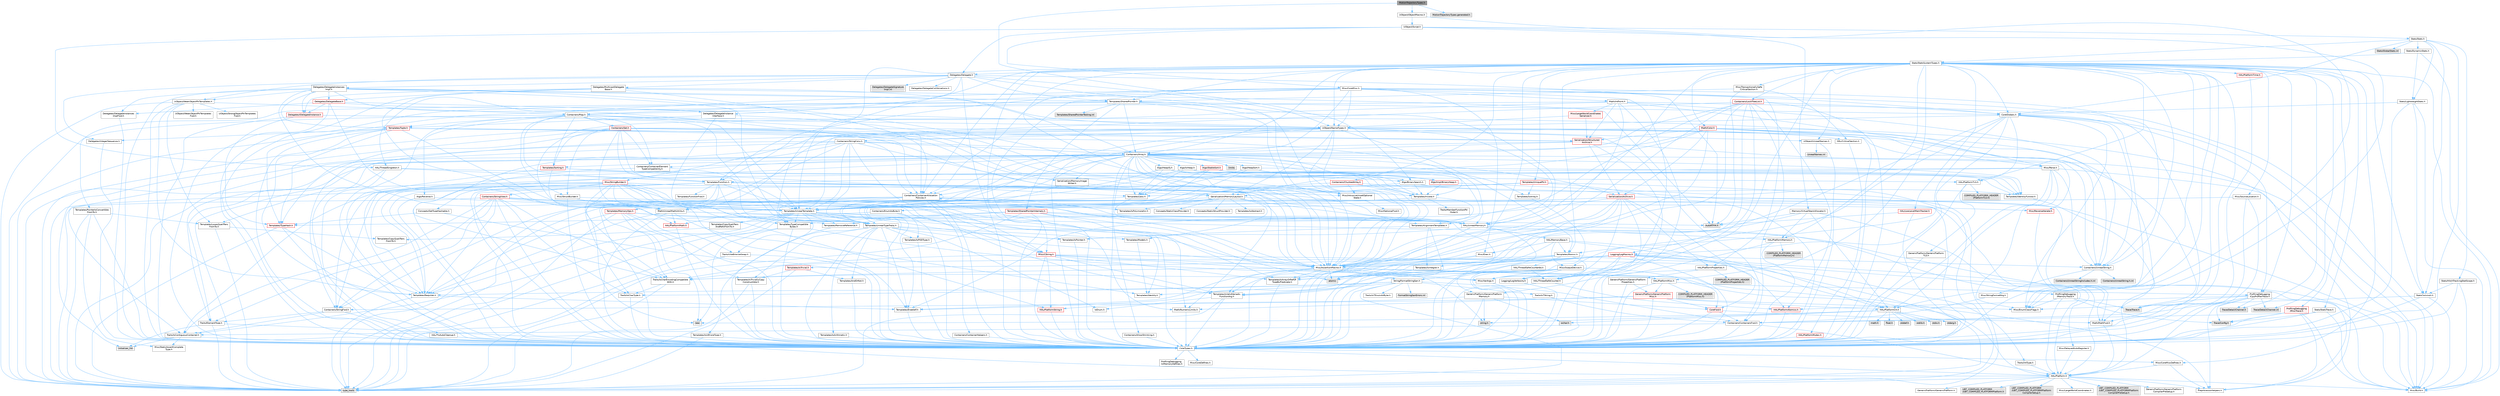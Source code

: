 digraph "MotionTrajectoryTypes.h"
{
 // INTERACTIVE_SVG=YES
 // LATEX_PDF_SIZE
  bgcolor="transparent";
  edge [fontname=Helvetica,fontsize=10,labelfontname=Helvetica,labelfontsize=10];
  node [fontname=Helvetica,fontsize=10,shape=box,height=0.2,width=0.4];
  Node1 [id="Node000001",label="MotionTrajectoryTypes.h",height=0.2,width=0.4,color="gray40", fillcolor="grey60", style="filled", fontcolor="black",tooltip=" "];
  Node1 -> Node2 [id="edge1_Node000001_Node000002",color="steelblue1",style="solid",tooltip=" "];
  Node2 [id="Node000002",label="Algo/BinarySearch.h",height=0.2,width=0.4,color="grey40", fillcolor="white", style="filled",URL="$db/db4/BinarySearch_8h.html",tooltip=" "];
  Node2 -> Node3 [id="edge2_Node000002_Node000003",color="steelblue1",style="solid",tooltip=" "];
  Node3 [id="Node000003",label="Templates/IdentityFunctor.h",height=0.2,width=0.4,color="grey40", fillcolor="white", style="filled",URL="$d7/d2e/IdentityFunctor_8h.html",tooltip=" "];
  Node3 -> Node4 [id="edge3_Node000003_Node000004",color="steelblue1",style="solid",tooltip=" "];
  Node4 [id="Node000004",label="HAL/Platform.h",height=0.2,width=0.4,color="grey40", fillcolor="white", style="filled",URL="$d9/dd0/Platform_8h.html",tooltip=" "];
  Node4 -> Node5 [id="edge4_Node000004_Node000005",color="steelblue1",style="solid",tooltip=" "];
  Node5 [id="Node000005",label="Misc/Build.h",height=0.2,width=0.4,color="grey40", fillcolor="white", style="filled",URL="$d3/dbb/Build_8h.html",tooltip=" "];
  Node4 -> Node6 [id="edge5_Node000004_Node000006",color="steelblue1",style="solid",tooltip=" "];
  Node6 [id="Node000006",label="Misc/LargeWorldCoordinates.h",height=0.2,width=0.4,color="grey40", fillcolor="white", style="filled",URL="$d2/dcb/LargeWorldCoordinates_8h.html",tooltip=" "];
  Node4 -> Node7 [id="edge6_Node000004_Node000007",color="steelblue1",style="solid",tooltip=" "];
  Node7 [id="Node000007",label="type_traits",height=0.2,width=0.4,color="grey60", fillcolor="#E0E0E0", style="filled",tooltip=" "];
  Node4 -> Node8 [id="edge7_Node000004_Node000008",color="steelblue1",style="solid",tooltip=" "];
  Node8 [id="Node000008",label="PreprocessorHelpers.h",height=0.2,width=0.4,color="grey40", fillcolor="white", style="filled",URL="$db/ddb/PreprocessorHelpers_8h.html",tooltip=" "];
  Node4 -> Node9 [id="edge8_Node000004_Node000009",color="steelblue1",style="solid",tooltip=" "];
  Node9 [id="Node000009",label="UBT_COMPILED_PLATFORM\l/UBT_COMPILED_PLATFORMPlatform\lCompilerPreSetup.h",height=0.2,width=0.4,color="grey60", fillcolor="#E0E0E0", style="filled",tooltip=" "];
  Node4 -> Node10 [id="edge9_Node000004_Node000010",color="steelblue1",style="solid",tooltip=" "];
  Node10 [id="Node000010",label="GenericPlatform/GenericPlatform\lCompilerPreSetup.h",height=0.2,width=0.4,color="grey40", fillcolor="white", style="filled",URL="$d9/dc8/GenericPlatformCompilerPreSetup_8h.html",tooltip=" "];
  Node4 -> Node11 [id="edge10_Node000004_Node000011",color="steelblue1",style="solid",tooltip=" "];
  Node11 [id="Node000011",label="GenericPlatform/GenericPlatform.h",height=0.2,width=0.4,color="grey40", fillcolor="white", style="filled",URL="$d6/d84/GenericPlatform_8h.html",tooltip=" "];
  Node4 -> Node12 [id="edge11_Node000004_Node000012",color="steelblue1",style="solid",tooltip=" "];
  Node12 [id="Node000012",label="UBT_COMPILED_PLATFORM\l/UBT_COMPILED_PLATFORMPlatform.h",height=0.2,width=0.4,color="grey60", fillcolor="#E0E0E0", style="filled",tooltip=" "];
  Node4 -> Node13 [id="edge12_Node000004_Node000013",color="steelblue1",style="solid",tooltip=" "];
  Node13 [id="Node000013",label="UBT_COMPILED_PLATFORM\l/UBT_COMPILED_PLATFORMPlatform\lCompilerSetup.h",height=0.2,width=0.4,color="grey60", fillcolor="#E0E0E0", style="filled",tooltip=" "];
  Node2 -> Node14 [id="edge13_Node000002_Node000014",color="steelblue1",style="solid",tooltip=" "];
  Node14 [id="Node000014",label="Templates/Invoke.h",height=0.2,width=0.4,color="grey40", fillcolor="white", style="filled",URL="$d7/deb/Invoke_8h.html",tooltip=" "];
  Node14 -> Node15 [id="edge14_Node000014_Node000015",color="steelblue1",style="solid",tooltip=" "];
  Node15 [id="Node000015",label="CoreTypes.h",height=0.2,width=0.4,color="grey40", fillcolor="white", style="filled",URL="$dc/dec/CoreTypes_8h.html",tooltip=" "];
  Node15 -> Node4 [id="edge15_Node000015_Node000004",color="steelblue1",style="solid",tooltip=" "];
  Node15 -> Node16 [id="edge16_Node000015_Node000016",color="steelblue1",style="solid",tooltip=" "];
  Node16 [id="Node000016",label="ProfilingDebugging\l/UMemoryDefines.h",height=0.2,width=0.4,color="grey40", fillcolor="white", style="filled",URL="$d2/da2/UMemoryDefines_8h.html",tooltip=" "];
  Node15 -> Node17 [id="edge17_Node000015_Node000017",color="steelblue1",style="solid",tooltip=" "];
  Node17 [id="Node000017",label="Misc/CoreMiscDefines.h",height=0.2,width=0.4,color="grey40", fillcolor="white", style="filled",URL="$da/d38/CoreMiscDefines_8h.html",tooltip=" "];
  Node17 -> Node4 [id="edge18_Node000017_Node000004",color="steelblue1",style="solid",tooltip=" "];
  Node17 -> Node8 [id="edge19_Node000017_Node000008",color="steelblue1",style="solid",tooltip=" "];
  Node15 -> Node18 [id="edge20_Node000015_Node000018",color="steelblue1",style="solid",tooltip=" "];
  Node18 [id="Node000018",label="Misc/CoreDefines.h",height=0.2,width=0.4,color="grey40", fillcolor="white", style="filled",URL="$d3/dd2/CoreDefines_8h.html",tooltip=" "];
  Node14 -> Node19 [id="edge21_Node000014_Node000019",color="steelblue1",style="solid",tooltip=" "];
  Node19 [id="Node000019",label="Traits/MemberFunctionPtr\lOuter.h",height=0.2,width=0.4,color="grey40", fillcolor="white", style="filled",URL="$db/da7/MemberFunctionPtrOuter_8h.html",tooltip=" "];
  Node14 -> Node20 [id="edge22_Node000014_Node000020",color="steelblue1",style="solid",tooltip=" "];
  Node20 [id="Node000020",label="Templates/UnrealTemplate.h",height=0.2,width=0.4,color="grey40", fillcolor="white", style="filled",URL="$d4/d24/UnrealTemplate_8h.html",tooltip=" "];
  Node20 -> Node15 [id="edge23_Node000020_Node000015",color="steelblue1",style="solid",tooltip=" "];
  Node20 -> Node21 [id="edge24_Node000020_Node000021",color="steelblue1",style="solid",tooltip=" "];
  Node21 [id="Node000021",label="Templates/IsPointer.h",height=0.2,width=0.4,color="grey40", fillcolor="white", style="filled",URL="$d7/d05/IsPointer_8h.html",tooltip=" "];
  Node21 -> Node15 [id="edge25_Node000021_Node000015",color="steelblue1",style="solid",tooltip=" "];
  Node20 -> Node22 [id="edge26_Node000020_Node000022",color="steelblue1",style="solid",tooltip=" "];
  Node22 [id="Node000022",label="HAL/UnrealMemory.h",height=0.2,width=0.4,color="grey40", fillcolor="white", style="filled",URL="$d9/d96/UnrealMemory_8h.html",tooltip=" "];
  Node22 -> Node15 [id="edge27_Node000022_Node000015",color="steelblue1",style="solid",tooltip=" "];
  Node22 -> Node23 [id="edge28_Node000022_Node000023",color="steelblue1",style="solid",tooltip=" "];
  Node23 [id="Node000023",label="GenericPlatform/GenericPlatform\lMemory.h",height=0.2,width=0.4,color="grey40", fillcolor="white", style="filled",URL="$dd/d22/GenericPlatformMemory_8h.html",tooltip=" "];
  Node23 -> Node24 [id="edge29_Node000023_Node000024",color="steelblue1",style="solid",tooltip=" "];
  Node24 [id="Node000024",label="CoreFwd.h",height=0.2,width=0.4,color="red", fillcolor="#FFF0F0", style="filled",URL="$d1/d1e/CoreFwd_8h.html",tooltip=" "];
  Node24 -> Node15 [id="edge30_Node000024_Node000015",color="steelblue1",style="solid",tooltip=" "];
  Node24 -> Node25 [id="edge31_Node000024_Node000025",color="steelblue1",style="solid",tooltip=" "];
  Node25 [id="Node000025",label="Containers/ContainersFwd.h",height=0.2,width=0.4,color="grey40", fillcolor="white", style="filled",URL="$d4/d0a/ContainersFwd_8h.html",tooltip=" "];
  Node25 -> Node4 [id="edge32_Node000025_Node000004",color="steelblue1",style="solid",tooltip=" "];
  Node25 -> Node15 [id="edge33_Node000025_Node000015",color="steelblue1",style="solid",tooltip=" "];
  Node25 -> Node26 [id="edge34_Node000025_Node000026",color="steelblue1",style="solid",tooltip=" "];
  Node26 [id="Node000026",label="Traits/IsContiguousContainer.h",height=0.2,width=0.4,color="grey40", fillcolor="white", style="filled",URL="$d5/d3c/IsContiguousContainer_8h.html",tooltip=" "];
  Node26 -> Node15 [id="edge35_Node000026_Node000015",color="steelblue1",style="solid",tooltip=" "];
  Node26 -> Node27 [id="edge36_Node000026_Node000027",color="steelblue1",style="solid",tooltip=" "];
  Node27 [id="Node000027",label="Misc/StaticAssertComplete\lType.h",height=0.2,width=0.4,color="grey40", fillcolor="white", style="filled",URL="$d5/d4e/StaticAssertCompleteType_8h.html",tooltip=" "];
  Node26 -> Node28 [id="edge37_Node000026_Node000028",color="steelblue1",style="solid",tooltip=" "];
  Node28 [id="Node000028",label="initializer_list",height=0.2,width=0.4,color="grey60", fillcolor="#E0E0E0", style="filled",tooltip=" "];
  Node24 -> Node29 [id="edge38_Node000024_Node000029",color="steelblue1",style="solid",tooltip=" "];
  Node29 [id="Node000029",label="Math/MathFwd.h",height=0.2,width=0.4,color="grey40", fillcolor="white", style="filled",URL="$d2/d10/MathFwd_8h.html",tooltip=" "];
  Node29 -> Node4 [id="edge39_Node000029_Node000004",color="steelblue1",style="solid",tooltip=" "];
  Node23 -> Node15 [id="edge40_Node000023_Node000015",color="steelblue1",style="solid",tooltip=" "];
  Node23 -> Node31 [id="edge41_Node000023_Node000031",color="steelblue1",style="solid",tooltip=" "];
  Node31 [id="Node000031",label="HAL/PlatformString.h",height=0.2,width=0.4,color="red", fillcolor="#FFF0F0", style="filled",URL="$db/db5/PlatformString_8h.html",tooltip=" "];
  Node31 -> Node15 [id="edge42_Node000031_Node000015",color="steelblue1",style="solid",tooltip=" "];
  Node23 -> Node33 [id="edge43_Node000023_Node000033",color="steelblue1",style="solid",tooltip=" "];
  Node33 [id="Node000033",label="string.h",height=0.2,width=0.4,color="grey60", fillcolor="#E0E0E0", style="filled",tooltip=" "];
  Node23 -> Node34 [id="edge44_Node000023_Node000034",color="steelblue1",style="solid",tooltip=" "];
  Node34 [id="Node000034",label="wchar.h",height=0.2,width=0.4,color="grey60", fillcolor="#E0E0E0", style="filled",tooltip=" "];
  Node22 -> Node35 [id="edge45_Node000022_Node000035",color="steelblue1",style="solid",tooltip=" "];
  Node35 [id="Node000035",label="HAL/MemoryBase.h",height=0.2,width=0.4,color="grey40", fillcolor="white", style="filled",URL="$d6/d9f/MemoryBase_8h.html",tooltip=" "];
  Node35 -> Node15 [id="edge46_Node000035_Node000015",color="steelblue1",style="solid",tooltip=" "];
  Node35 -> Node36 [id="edge47_Node000035_Node000036",color="steelblue1",style="solid",tooltip=" "];
  Node36 [id="Node000036",label="HAL/PlatformAtomics.h",height=0.2,width=0.4,color="red", fillcolor="#FFF0F0", style="filled",URL="$d3/d36/PlatformAtomics_8h.html",tooltip=" "];
  Node36 -> Node15 [id="edge48_Node000036_Node000015",color="steelblue1",style="solid",tooltip=" "];
  Node35 -> Node39 [id="edge49_Node000035_Node000039",color="steelblue1",style="solid",tooltip=" "];
  Node39 [id="Node000039",label="HAL/PlatformCrt.h",height=0.2,width=0.4,color="grey40", fillcolor="white", style="filled",URL="$d8/d75/PlatformCrt_8h.html",tooltip=" "];
  Node39 -> Node40 [id="edge50_Node000039_Node000040",color="steelblue1",style="solid",tooltip=" "];
  Node40 [id="Node000040",label="new",height=0.2,width=0.4,color="grey60", fillcolor="#E0E0E0", style="filled",tooltip=" "];
  Node39 -> Node34 [id="edge51_Node000039_Node000034",color="steelblue1",style="solid",tooltip=" "];
  Node39 -> Node41 [id="edge52_Node000039_Node000041",color="steelblue1",style="solid",tooltip=" "];
  Node41 [id="Node000041",label="stddef.h",height=0.2,width=0.4,color="grey60", fillcolor="#E0E0E0", style="filled",tooltip=" "];
  Node39 -> Node42 [id="edge53_Node000039_Node000042",color="steelblue1",style="solid",tooltip=" "];
  Node42 [id="Node000042",label="stdlib.h",height=0.2,width=0.4,color="grey60", fillcolor="#E0E0E0", style="filled",tooltip=" "];
  Node39 -> Node43 [id="edge54_Node000039_Node000043",color="steelblue1",style="solid",tooltip=" "];
  Node43 [id="Node000043",label="stdio.h",height=0.2,width=0.4,color="grey60", fillcolor="#E0E0E0", style="filled",tooltip=" "];
  Node39 -> Node44 [id="edge55_Node000039_Node000044",color="steelblue1",style="solid",tooltip=" "];
  Node44 [id="Node000044",label="stdarg.h",height=0.2,width=0.4,color="grey60", fillcolor="#E0E0E0", style="filled",tooltip=" "];
  Node39 -> Node45 [id="edge56_Node000039_Node000045",color="steelblue1",style="solid",tooltip=" "];
  Node45 [id="Node000045",label="math.h",height=0.2,width=0.4,color="grey60", fillcolor="#E0E0E0", style="filled",tooltip=" "];
  Node39 -> Node46 [id="edge57_Node000039_Node000046",color="steelblue1",style="solid",tooltip=" "];
  Node46 [id="Node000046",label="float.h",height=0.2,width=0.4,color="grey60", fillcolor="#E0E0E0", style="filled",tooltip=" "];
  Node39 -> Node33 [id="edge58_Node000039_Node000033",color="steelblue1",style="solid",tooltip=" "];
  Node35 -> Node47 [id="edge59_Node000035_Node000047",color="steelblue1",style="solid",tooltip=" "];
  Node47 [id="Node000047",label="Misc/Exec.h",height=0.2,width=0.4,color="grey40", fillcolor="white", style="filled",URL="$de/ddb/Exec_8h.html",tooltip=" "];
  Node47 -> Node15 [id="edge60_Node000047_Node000015",color="steelblue1",style="solid",tooltip=" "];
  Node47 -> Node48 [id="edge61_Node000047_Node000048",color="steelblue1",style="solid",tooltip=" "];
  Node48 [id="Node000048",label="Misc/AssertionMacros.h",height=0.2,width=0.4,color="grey40", fillcolor="white", style="filled",URL="$d0/dfa/AssertionMacros_8h.html",tooltip=" "];
  Node48 -> Node15 [id="edge62_Node000048_Node000015",color="steelblue1",style="solid",tooltip=" "];
  Node48 -> Node4 [id="edge63_Node000048_Node000004",color="steelblue1",style="solid",tooltip=" "];
  Node48 -> Node49 [id="edge64_Node000048_Node000049",color="steelblue1",style="solid",tooltip=" "];
  Node49 [id="Node000049",label="HAL/PlatformMisc.h",height=0.2,width=0.4,color="grey40", fillcolor="white", style="filled",URL="$d0/df5/PlatformMisc_8h.html",tooltip=" "];
  Node49 -> Node15 [id="edge65_Node000049_Node000015",color="steelblue1",style="solid",tooltip=" "];
  Node49 -> Node50 [id="edge66_Node000049_Node000050",color="steelblue1",style="solid",tooltip=" "];
  Node50 [id="Node000050",label="GenericPlatform/GenericPlatform\lMisc.h",height=0.2,width=0.4,color="red", fillcolor="#FFF0F0", style="filled",URL="$db/d9a/GenericPlatformMisc_8h.html",tooltip=" "];
  Node50 -> Node51 [id="edge67_Node000050_Node000051",color="steelblue1",style="solid",tooltip=" "];
  Node51 [id="Node000051",label="Containers/StringFwd.h",height=0.2,width=0.4,color="grey40", fillcolor="white", style="filled",URL="$df/d37/StringFwd_8h.html",tooltip=" "];
  Node51 -> Node15 [id="edge68_Node000051_Node000015",color="steelblue1",style="solid",tooltip=" "];
  Node51 -> Node52 [id="edge69_Node000051_Node000052",color="steelblue1",style="solid",tooltip=" "];
  Node52 [id="Node000052",label="Traits/ElementType.h",height=0.2,width=0.4,color="grey40", fillcolor="white", style="filled",URL="$d5/d4f/ElementType_8h.html",tooltip=" "];
  Node52 -> Node4 [id="edge70_Node000052_Node000004",color="steelblue1",style="solid",tooltip=" "];
  Node52 -> Node28 [id="edge71_Node000052_Node000028",color="steelblue1",style="solid",tooltip=" "];
  Node52 -> Node7 [id="edge72_Node000052_Node000007",color="steelblue1",style="solid",tooltip=" "];
  Node51 -> Node26 [id="edge73_Node000051_Node000026",color="steelblue1",style="solid",tooltip=" "];
  Node50 -> Node24 [id="edge74_Node000050_Node000024",color="steelblue1",style="solid",tooltip=" "];
  Node50 -> Node15 [id="edge75_Node000050_Node000015",color="steelblue1",style="solid",tooltip=" "];
  Node50 -> Node39 [id="edge76_Node000050_Node000039",color="steelblue1",style="solid",tooltip=" "];
  Node50 -> Node54 [id="edge77_Node000050_Node000054",color="steelblue1",style="solid",tooltip=" "];
  Node54 [id="Node000054",label="Math/NumericLimits.h",height=0.2,width=0.4,color="grey40", fillcolor="white", style="filled",URL="$df/d1b/NumericLimits_8h.html",tooltip=" "];
  Node54 -> Node15 [id="edge78_Node000054_Node000015",color="steelblue1",style="solid",tooltip=" "];
  Node50 -> Node56 [id="edge79_Node000050_Node000056",color="steelblue1",style="solid",tooltip=" "];
  Node56 [id="Node000056",label="Misc/EnumClassFlags.h",height=0.2,width=0.4,color="grey40", fillcolor="white", style="filled",URL="$d8/de7/EnumClassFlags_8h.html",tooltip=" "];
  Node49 -> Node59 [id="edge80_Node000049_Node000059",color="steelblue1",style="solid",tooltip=" "];
  Node59 [id="Node000059",label="COMPILED_PLATFORM_HEADER\l(PlatformMisc.h)",height=0.2,width=0.4,color="grey60", fillcolor="#E0E0E0", style="filled",tooltip=" "];
  Node49 -> Node60 [id="edge81_Node000049_Node000060",color="steelblue1",style="solid",tooltip=" "];
  Node60 [id="Node000060",label="ProfilingDebugging\l/CpuProfilerTrace.h",height=0.2,width=0.4,color="grey40", fillcolor="white", style="filled",URL="$da/dcb/CpuProfilerTrace_8h.html",tooltip=" "];
  Node60 -> Node15 [id="edge82_Node000060_Node000015",color="steelblue1",style="solid",tooltip=" "];
  Node60 -> Node25 [id="edge83_Node000060_Node000025",color="steelblue1",style="solid",tooltip=" "];
  Node60 -> Node36 [id="edge84_Node000060_Node000036",color="steelblue1",style="solid",tooltip=" "];
  Node60 -> Node8 [id="edge85_Node000060_Node000008",color="steelblue1",style="solid",tooltip=" "];
  Node60 -> Node5 [id="edge86_Node000060_Node000005",color="steelblue1",style="solid",tooltip=" "];
  Node60 -> Node61 [id="edge87_Node000060_Node000061",color="steelblue1",style="solid",tooltip=" "];
  Node61 [id="Node000061",label="Trace/Config.h",height=0.2,width=0.4,color="grey60", fillcolor="#E0E0E0", style="filled",tooltip=" "];
  Node60 -> Node62 [id="edge88_Node000060_Node000062",color="steelblue1",style="solid",tooltip=" "];
  Node62 [id="Node000062",label="Trace/Detail/Channel.h",height=0.2,width=0.4,color="grey60", fillcolor="#E0E0E0", style="filled",tooltip=" "];
  Node60 -> Node63 [id="edge89_Node000060_Node000063",color="steelblue1",style="solid",tooltip=" "];
  Node63 [id="Node000063",label="Trace/Detail/Channel.inl",height=0.2,width=0.4,color="grey60", fillcolor="#E0E0E0", style="filled",tooltip=" "];
  Node60 -> Node64 [id="edge90_Node000060_Node000064",color="steelblue1",style="solid",tooltip=" "];
  Node64 [id="Node000064",label="Trace/Trace.h",height=0.2,width=0.4,color="grey60", fillcolor="#E0E0E0", style="filled",tooltip=" "];
  Node48 -> Node8 [id="edge91_Node000048_Node000008",color="steelblue1",style="solid",tooltip=" "];
  Node48 -> Node65 [id="edge92_Node000048_Node000065",color="steelblue1",style="solid",tooltip=" "];
  Node65 [id="Node000065",label="Templates/EnableIf.h",height=0.2,width=0.4,color="grey40", fillcolor="white", style="filled",URL="$d7/d60/EnableIf_8h.html",tooltip=" "];
  Node65 -> Node15 [id="edge93_Node000065_Node000015",color="steelblue1",style="solid",tooltip=" "];
  Node48 -> Node66 [id="edge94_Node000048_Node000066",color="steelblue1",style="solid",tooltip=" "];
  Node66 [id="Node000066",label="Templates/IsArrayOrRefOf\lTypeByPredicate.h",height=0.2,width=0.4,color="grey40", fillcolor="white", style="filled",URL="$d6/da1/IsArrayOrRefOfTypeByPredicate_8h.html",tooltip=" "];
  Node66 -> Node15 [id="edge95_Node000066_Node000015",color="steelblue1",style="solid",tooltip=" "];
  Node48 -> Node67 [id="edge96_Node000048_Node000067",color="steelblue1",style="solid",tooltip=" "];
  Node67 [id="Node000067",label="Templates/IsValidVariadic\lFunctionArg.h",height=0.2,width=0.4,color="grey40", fillcolor="white", style="filled",URL="$d0/dc8/IsValidVariadicFunctionArg_8h.html",tooltip=" "];
  Node67 -> Node15 [id="edge97_Node000067_Node000015",color="steelblue1",style="solid",tooltip=" "];
  Node67 -> Node68 [id="edge98_Node000067_Node000068",color="steelblue1",style="solid",tooltip=" "];
  Node68 [id="Node000068",label="IsEnum.h",height=0.2,width=0.4,color="grey40", fillcolor="white", style="filled",URL="$d4/de5/IsEnum_8h.html",tooltip=" "];
  Node67 -> Node7 [id="edge99_Node000067_Node000007",color="steelblue1",style="solid",tooltip=" "];
  Node48 -> Node69 [id="edge100_Node000048_Node000069",color="steelblue1",style="solid",tooltip=" "];
  Node69 [id="Node000069",label="Traits/IsCharEncodingCompatible\lWith.h",height=0.2,width=0.4,color="grey40", fillcolor="white", style="filled",URL="$df/dd1/IsCharEncodingCompatibleWith_8h.html",tooltip=" "];
  Node69 -> Node7 [id="edge101_Node000069_Node000007",color="steelblue1",style="solid",tooltip=" "];
  Node69 -> Node70 [id="edge102_Node000069_Node000070",color="steelblue1",style="solid",tooltip=" "];
  Node70 [id="Node000070",label="Traits/IsCharType.h",height=0.2,width=0.4,color="grey40", fillcolor="white", style="filled",URL="$db/d51/IsCharType_8h.html",tooltip=" "];
  Node70 -> Node15 [id="edge103_Node000070_Node000015",color="steelblue1",style="solid",tooltip=" "];
  Node48 -> Node71 [id="edge104_Node000048_Node000071",color="steelblue1",style="solid",tooltip=" "];
  Node71 [id="Node000071",label="Misc/VarArgs.h",height=0.2,width=0.4,color="grey40", fillcolor="white", style="filled",URL="$d5/d6f/VarArgs_8h.html",tooltip=" "];
  Node71 -> Node15 [id="edge105_Node000071_Node000015",color="steelblue1",style="solid",tooltip=" "];
  Node48 -> Node72 [id="edge106_Node000048_Node000072",color="steelblue1",style="solid",tooltip=" "];
  Node72 [id="Node000072",label="String/FormatStringSan.h",height=0.2,width=0.4,color="grey40", fillcolor="white", style="filled",URL="$d3/d8b/FormatStringSan_8h.html",tooltip=" "];
  Node72 -> Node7 [id="edge107_Node000072_Node000007",color="steelblue1",style="solid",tooltip=" "];
  Node72 -> Node15 [id="edge108_Node000072_Node000015",color="steelblue1",style="solid",tooltip=" "];
  Node72 -> Node73 [id="edge109_Node000072_Node000073",color="steelblue1",style="solid",tooltip=" "];
  Node73 [id="Node000073",label="Templates/Requires.h",height=0.2,width=0.4,color="grey40", fillcolor="white", style="filled",URL="$dc/d96/Requires_8h.html",tooltip=" "];
  Node73 -> Node65 [id="edge110_Node000073_Node000065",color="steelblue1",style="solid",tooltip=" "];
  Node73 -> Node7 [id="edge111_Node000073_Node000007",color="steelblue1",style="solid",tooltip=" "];
  Node72 -> Node74 [id="edge112_Node000072_Node000074",color="steelblue1",style="solid",tooltip=" "];
  Node74 [id="Node000074",label="Templates/Identity.h",height=0.2,width=0.4,color="grey40", fillcolor="white", style="filled",URL="$d0/dd5/Identity_8h.html",tooltip=" "];
  Node72 -> Node67 [id="edge113_Node000072_Node000067",color="steelblue1",style="solid",tooltip=" "];
  Node72 -> Node70 [id="edge114_Node000072_Node000070",color="steelblue1",style="solid",tooltip=" "];
  Node72 -> Node75 [id="edge115_Node000072_Node000075",color="steelblue1",style="solid",tooltip=" "];
  Node75 [id="Node000075",label="Traits/IsTEnumAsByte.h",height=0.2,width=0.4,color="grey40", fillcolor="white", style="filled",URL="$d1/de6/IsTEnumAsByte_8h.html",tooltip=" "];
  Node72 -> Node76 [id="edge116_Node000072_Node000076",color="steelblue1",style="solid",tooltip=" "];
  Node76 [id="Node000076",label="Traits/IsTString.h",height=0.2,width=0.4,color="grey40", fillcolor="white", style="filled",URL="$d0/df8/IsTString_8h.html",tooltip=" "];
  Node76 -> Node25 [id="edge117_Node000076_Node000025",color="steelblue1",style="solid",tooltip=" "];
  Node72 -> Node25 [id="edge118_Node000072_Node000025",color="steelblue1",style="solid",tooltip=" "];
  Node72 -> Node77 [id="edge119_Node000072_Node000077",color="steelblue1",style="solid",tooltip=" "];
  Node77 [id="Node000077",label="FormatStringSanErrors.inl",height=0.2,width=0.4,color="grey60", fillcolor="#E0E0E0", style="filled",tooltip=" "];
  Node48 -> Node78 [id="edge120_Node000048_Node000078",color="steelblue1",style="solid",tooltip=" "];
  Node78 [id="Node000078",label="atomic",height=0.2,width=0.4,color="grey60", fillcolor="#E0E0E0", style="filled",tooltip=" "];
  Node35 -> Node79 [id="edge121_Node000035_Node000079",color="steelblue1",style="solid",tooltip=" "];
  Node79 [id="Node000079",label="Misc/OutputDevice.h",height=0.2,width=0.4,color="grey40", fillcolor="white", style="filled",URL="$d7/d32/OutputDevice_8h.html",tooltip=" "];
  Node79 -> Node24 [id="edge122_Node000079_Node000024",color="steelblue1",style="solid",tooltip=" "];
  Node79 -> Node15 [id="edge123_Node000079_Node000015",color="steelblue1",style="solid",tooltip=" "];
  Node79 -> Node80 [id="edge124_Node000079_Node000080",color="steelblue1",style="solid",tooltip=" "];
  Node80 [id="Node000080",label="Logging/LogVerbosity.h",height=0.2,width=0.4,color="grey40", fillcolor="white", style="filled",URL="$d2/d8f/LogVerbosity_8h.html",tooltip=" "];
  Node80 -> Node15 [id="edge125_Node000080_Node000015",color="steelblue1",style="solid",tooltip=" "];
  Node79 -> Node71 [id="edge126_Node000079_Node000071",color="steelblue1",style="solid",tooltip=" "];
  Node79 -> Node66 [id="edge127_Node000079_Node000066",color="steelblue1",style="solid",tooltip=" "];
  Node79 -> Node67 [id="edge128_Node000079_Node000067",color="steelblue1",style="solid",tooltip=" "];
  Node79 -> Node69 [id="edge129_Node000079_Node000069",color="steelblue1",style="solid",tooltip=" "];
  Node35 -> Node81 [id="edge130_Node000035_Node000081",color="steelblue1",style="solid",tooltip=" "];
  Node81 [id="Node000081",label="Templates/Atomic.h",height=0.2,width=0.4,color="grey40", fillcolor="white", style="filled",URL="$d3/d91/Atomic_8h.html",tooltip=" "];
  Node81 -> Node82 [id="edge131_Node000081_Node000082",color="steelblue1",style="solid",tooltip=" "];
  Node82 [id="Node000082",label="HAL/ThreadSafeCounter.h",height=0.2,width=0.4,color="grey40", fillcolor="white", style="filled",URL="$dc/dc9/ThreadSafeCounter_8h.html",tooltip=" "];
  Node82 -> Node15 [id="edge132_Node000082_Node000015",color="steelblue1",style="solid",tooltip=" "];
  Node82 -> Node36 [id="edge133_Node000082_Node000036",color="steelblue1",style="solid",tooltip=" "];
  Node81 -> Node83 [id="edge134_Node000081_Node000083",color="steelblue1",style="solid",tooltip=" "];
  Node83 [id="Node000083",label="HAL/ThreadSafeCounter64.h",height=0.2,width=0.4,color="grey40", fillcolor="white", style="filled",URL="$d0/d12/ThreadSafeCounter64_8h.html",tooltip=" "];
  Node83 -> Node15 [id="edge135_Node000083_Node000015",color="steelblue1",style="solid",tooltip=" "];
  Node83 -> Node82 [id="edge136_Node000083_Node000082",color="steelblue1",style="solid",tooltip=" "];
  Node81 -> Node84 [id="edge137_Node000081_Node000084",color="steelblue1",style="solid",tooltip=" "];
  Node84 [id="Node000084",label="Templates/IsIntegral.h",height=0.2,width=0.4,color="grey40", fillcolor="white", style="filled",URL="$da/d64/IsIntegral_8h.html",tooltip=" "];
  Node84 -> Node15 [id="edge138_Node000084_Node000015",color="steelblue1",style="solid",tooltip=" "];
  Node81 -> Node85 [id="edge139_Node000081_Node000085",color="steelblue1",style="solid",tooltip=" "];
  Node85 [id="Node000085",label="Templates/IsTrivial.h",height=0.2,width=0.4,color="red", fillcolor="#FFF0F0", style="filled",URL="$da/d4c/IsTrivial_8h.html",tooltip=" "];
  Node85 -> Node86 [id="edge140_Node000085_Node000086",color="steelblue1",style="solid",tooltip=" "];
  Node86 [id="Node000086",label="Templates/AndOrNot.h",height=0.2,width=0.4,color="grey40", fillcolor="white", style="filled",URL="$db/d0a/AndOrNot_8h.html",tooltip=" "];
  Node86 -> Node15 [id="edge141_Node000086_Node000015",color="steelblue1",style="solid",tooltip=" "];
  Node85 -> Node87 [id="edge142_Node000085_Node000087",color="steelblue1",style="solid",tooltip=" "];
  Node87 [id="Node000087",label="Templates/IsTriviallyCopy\lConstructible.h",height=0.2,width=0.4,color="grey40", fillcolor="white", style="filled",URL="$d3/d78/IsTriviallyCopyConstructible_8h.html",tooltip=" "];
  Node87 -> Node15 [id="edge143_Node000087_Node000015",color="steelblue1",style="solid",tooltip=" "];
  Node87 -> Node7 [id="edge144_Node000087_Node000007",color="steelblue1",style="solid",tooltip=" "];
  Node85 -> Node7 [id="edge145_Node000085_Node000007",color="steelblue1",style="solid",tooltip=" "];
  Node81 -> Node89 [id="edge146_Node000081_Node000089",color="steelblue1",style="solid",tooltip=" "];
  Node89 [id="Node000089",label="Traits/IntType.h",height=0.2,width=0.4,color="grey40", fillcolor="white", style="filled",URL="$d7/deb/IntType_8h.html",tooltip=" "];
  Node89 -> Node4 [id="edge147_Node000089_Node000004",color="steelblue1",style="solid",tooltip=" "];
  Node81 -> Node78 [id="edge148_Node000081_Node000078",color="steelblue1",style="solid",tooltip=" "];
  Node22 -> Node90 [id="edge149_Node000022_Node000090",color="steelblue1",style="solid",tooltip=" "];
  Node90 [id="Node000090",label="HAL/PlatformMemory.h",height=0.2,width=0.4,color="grey40", fillcolor="white", style="filled",URL="$de/d68/PlatformMemory_8h.html",tooltip=" "];
  Node90 -> Node15 [id="edge150_Node000090_Node000015",color="steelblue1",style="solid",tooltip=" "];
  Node90 -> Node23 [id="edge151_Node000090_Node000023",color="steelblue1",style="solid",tooltip=" "];
  Node90 -> Node91 [id="edge152_Node000090_Node000091",color="steelblue1",style="solid",tooltip=" "];
  Node91 [id="Node000091",label="COMPILED_PLATFORM_HEADER\l(PlatformMemory.h)",height=0.2,width=0.4,color="grey60", fillcolor="#E0E0E0", style="filled",tooltip=" "];
  Node22 -> Node92 [id="edge153_Node000022_Node000092",color="steelblue1",style="solid",tooltip=" "];
  Node92 [id="Node000092",label="ProfilingDebugging\l/MemoryTrace.h",height=0.2,width=0.4,color="grey40", fillcolor="white", style="filled",URL="$da/dd7/MemoryTrace_8h.html",tooltip=" "];
  Node92 -> Node4 [id="edge154_Node000092_Node000004",color="steelblue1",style="solid",tooltip=" "];
  Node92 -> Node56 [id="edge155_Node000092_Node000056",color="steelblue1",style="solid",tooltip=" "];
  Node92 -> Node61 [id="edge156_Node000092_Node000061",color="steelblue1",style="solid",tooltip=" "];
  Node92 -> Node64 [id="edge157_Node000092_Node000064",color="steelblue1",style="solid",tooltip=" "];
  Node22 -> Node21 [id="edge158_Node000022_Node000021",color="steelblue1",style="solid",tooltip=" "];
  Node20 -> Node93 [id="edge159_Node000020_Node000093",color="steelblue1",style="solid",tooltip=" "];
  Node93 [id="Node000093",label="Templates/CopyQualifiers\lAndRefsFromTo.h",height=0.2,width=0.4,color="grey40", fillcolor="white", style="filled",URL="$d3/db3/CopyQualifiersAndRefsFromTo_8h.html",tooltip=" "];
  Node93 -> Node94 [id="edge160_Node000093_Node000094",color="steelblue1",style="solid",tooltip=" "];
  Node94 [id="Node000094",label="Templates/CopyQualifiers\lFromTo.h",height=0.2,width=0.4,color="grey40", fillcolor="white", style="filled",URL="$d5/db4/CopyQualifiersFromTo_8h.html",tooltip=" "];
  Node20 -> Node95 [id="edge161_Node000020_Node000095",color="steelblue1",style="solid",tooltip=" "];
  Node95 [id="Node000095",label="Templates/UnrealTypeTraits.h",height=0.2,width=0.4,color="grey40", fillcolor="white", style="filled",URL="$d2/d2d/UnrealTypeTraits_8h.html",tooltip=" "];
  Node95 -> Node15 [id="edge162_Node000095_Node000015",color="steelblue1",style="solid",tooltip=" "];
  Node95 -> Node21 [id="edge163_Node000095_Node000021",color="steelblue1",style="solid",tooltip=" "];
  Node95 -> Node48 [id="edge164_Node000095_Node000048",color="steelblue1",style="solid",tooltip=" "];
  Node95 -> Node86 [id="edge165_Node000095_Node000086",color="steelblue1",style="solid",tooltip=" "];
  Node95 -> Node65 [id="edge166_Node000095_Node000065",color="steelblue1",style="solid",tooltip=" "];
  Node95 -> Node96 [id="edge167_Node000095_Node000096",color="steelblue1",style="solid",tooltip=" "];
  Node96 [id="Node000096",label="Templates/IsArithmetic.h",height=0.2,width=0.4,color="grey40", fillcolor="white", style="filled",URL="$d2/d5d/IsArithmetic_8h.html",tooltip=" "];
  Node96 -> Node15 [id="edge168_Node000096_Node000015",color="steelblue1",style="solid",tooltip=" "];
  Node95 -> Node68 [id="edge169_Node000095_Node000068",color="steelblue1",style="solid",tooltip=" "];
  Node95 -> Node97 [id="edge170_Node000095_Node000097",color="steelblue1",style="solid",tooltip=" "];
  Node97 [id="Node000097",label="Templates/Models.h",height=0.2,width=0.4,color="grey40", fillcolor="white", style="filled",URL="$d3/d0c/Models_8h.html",tooltip=" "];
  Node97 -> Node74 [id="edge171_Node000097_Node000074",color="steelblue1",style="solid",tooltip=" "];
  Node95 -> Node98 [id="edge172_Node000095_Node000098",color="steelblue1",style="solid",tooltip=" "];
  Node98 [id="Node000098",label="Templates/IsPODType.h",height=0.2,width=0.4,color="grey40", fillcolor="white", style="filled",URL="$d7/db1/IsPODType_8h.html",tooltip=" "];
  Node98 -> Node15 [id="edge173_Node000098_Node000015",color="steelblue1",style="solid",tooltip=" "];
  Node95 -> Node99 [id="edge174_Node000095_Node000099",color="steelblue1",style="solid",tooltip=" "];
  Node99 [id="Node000099",label="Templates/IsUECoreType.h",height=0.2,width=0.4,color="grey40", fillcolor="white", style="filled",URL="$d1/db8/IsUECoreType_8h.html",tooltip=" "];
  Node99 -> Node15 [id="edge175_Node000099_Node000015",color="steelblue1",style="solid",tooltip=" "];
  Node99 -> Node7 [id="edge176_Node000099_Node000007",color="steelblue1",style="solid",tooltip=" "];
  Node95 -> Node87 [id="edge177_Node000095_Node000087",color="steelblue1",style="solid",tooltip=" "];
  Node20 -> Node100 [id="edge178_Node000020_Node000100",color="steelblue1",style="solid",tooltip=" "];
  Node100 [id="Node000100",label="Templates/RemoveReference.h",height=0.2,width=0.4,color="grey40", fillcolor="white", style="filled",URL="$da/dbe/RemoveReference_8h.html",tooltip=" "];
  Node100 -> Node15 [id="edge179_Node000100_Node000015",color="steelblue1",style="solid",tooltip=" "];
  Node20 -> Node73 [id="edge180_Node000020_Node000073",color="steelblue1",style="solid",tooltip=" "];
  Node20 -> Node101 [id="edge181_Node000020_Node000101",color="steelblue1",style="solid",tooltip=" "];
  Node101 [id="Node000101",label="Templates/TypeCompatible\lBytes.h",height=0.2,width=0.4,color="grey40", fillcolor="white", style="filled",URL="$df/d0a/TypeCompatibleBytes_8h.html",tooltip=" "];
  Node101 -> Node15 [id="edge182_Node000101_Node000015",color="steelblue1",style="solid",tooltip=" "];
  Node101 -> Node33 [id="edge183_Node000101_Node000033",color="steelblue1",style="solid",tooltip=" "];
  Node101 -> Node40 [id="edge184_Node000101_Node000040",color="steelblue1",style="solid",tooltip=" "];
  Node101 -> Node7 [id="edge185_Node000101_Node000007",color="steelblue1",style="solid",tooltip=" "];
  Node20 -> Node74 [id="edge186_Node000020_Node000074",color="steelblue1",style="solid",tooltip=" "];
  Node20 -> Node26 [id="edge187_Node000020_Node000026",color="steelblue1",style="solid",tooltip=" "];
  Node20 -> Node102 [id="edge188_Node000020_Node000102",color="steelblue1",style="solid",tooltip=" "];
  Node102 [id="Node000102",label="Traits/UseBitwiseSwap.h",height=0.2,width=0.4,color="grey40", fillcolor="white", style="filled",URL="$db/df3/UseBitwiseSwap_8h.html",tooltip=" "];
  Node102 -> Node15 [id="edge189_Node000102_Node000015",color="steelblue1",style="solid",tooltip=" "];
  Node102 -> Node7 [id="edge190_Node000102_Node000007",color="steelblue1",style="solid",tooltip=" "];
  Node20 -> Node7 [id="edge191_Node000020_Node000007",color="steelblue1",style="solid",tooltip=" "];
  Node14 -> Node7 [id="edge192_Node000014_Node000007",color="steelblue1",style="solid",tooltip=" "];
  Node2 -> Node103 [id="edge193_Node000002_Node000103",color="steelblue1",style="solid",tooltip=" "];
  Node103 [id="Node000103",label="Templates/Less.h",height=0.2,width=0.4,color="grey40", fillcolor="white", style="filled",URL="$de/dc8/Less_8h.html",tooltip=" "];
  Node103 -> Node15 [id="edge194_Node000103_Node000015",color="steelblue1",style="solid",tooltip=" "];
  Node103 -> Node20 [id="edge195_Node000103_Node000020",color="steelblue1",style="solid",tooltip=" "];
  Node1 -> Node104 [id="edge196_Node000001_Node000104",color="steelblue1",style="solid",tooltip=" "];
  Node104 [id="Node000104",label="UObject/ObjectMacros.h",height=0.2,width=0.4,color="grey40", fillcolor="white", style="filled",URL="$d8/d8d/ObjectMacros_8h.html",tooltip=" "];
  Node104 -> Node56 [id="edge197_Node000104_Node000056",color="steelblue1",style="solid",tooltip=" "];
  Node104 -> Node105 [id="edge198_Node000104_Node000105",color="steelblue1",style="solid",tooltip=" "];
  Node105 [id="Node000105",label="UObject/Script.h",height=0.2,width=0.4,color="grey40", fillcolor="white", style="filled",URL="$de/dc6/Script_8h.html",tooltip=" "];
  Node105 -> Node106 [id="edge199_Node000105_Node000106",color="steelblue1",style="solid",tooltip=" "];
  Node106 [id="Node000106",label="Delegates/Delegate.h",height=0.2,width=0.4,color="grey40", fillcolor="white", style="filled",URL="$d4/d80/Delegate_8h.html",tooltip=" "];
  Node106 -> Node15 [id="edge200_Node000106_Node000015",color="steelblue1",style="solid",tooltip=" "];
  Node106 -> Node48 [id="edge201_Node000106_Node000048",color="steelblue1",style="solid",tooltip=" "];
  Node106 -> Node107 [id="edge202_Node000106_Node000107",color="steelblue1",style="solid",tooltip=" "];
  Node107 [id="Node000107",label="UObject/NameTypes.h",height=0.2,width=0.4,color="grey40", fillcolor="white", style="filled",URL="$d6/d35/NameTypes_8h.html",tooltip=" "];
  Node107 -> Node15 [id="edge203_Node000107_Node000015",color="steelblue1",style="solid",tooltip=" "];
  Node107 -> Node48 [id="edge204_Node000107_Node000048",color="steelblue1",style="solid",tooltip=" "];
  Node107 -> Node22 [id="edge205_Node000107_Node000022",color="steelblue1",style="solid",tooltip=" "];
  Node107 -> Node95 [id="edge206_Node000107_Node000095",color="steelblue1",style="solid",tooltip=" "];
  Node107 -> Node20 [id="edge207_Node000107_Node000020",color="steelblue1",style="solid",tooltip=" "];
  Node107 -> Node108 [id="edge208_Node000107_Node000108",color="steelblue1",style="solid",tooltip=" "];
  Node108 [id="Node000108",label="Containers/UnrealString.h",height=0.2,width=0.4,color="grey40", fillcolor="white", style="filled",URL="$d5/dba/UnrealString_8h.html",tooltip=" "];
  Node108 -> Node109 [id="edge209_Node000108_Node000109",color="steelblue1",style="solid",tooltip=" "];
  Node109 [id="Node000109",label="Containers/UnrealStringIncludes.h.inl",height=0.2,width=0.4,color="grey60", fillcolor="#E0E0E0", style="filled",tooltip=" "];
  Node108 -> Node110 [id="edge210_Node000108_Node000110",color="steelblue1",style="solid",tooltip=" "];
  Node110 [id="Node000110",label="Containers/UnrealString.h.inl",height=0.2,width=0.4,color="grey60", fillcolor="#E0E0E0", style="filled",tooltip=" "];
  Node108 -> Node111 [id="edge211_Node000108_Node000111",color="steelblue1",style="solid",tooltip=" "];
  Node111 [id="Node000111",label="Misc/StringFormatArg.h",height=0.2,width=0.4,color="grey40", fillcolor="white", style="filled",URL="$d2/d16/StringFormatArg_8h.html",tooltip=" "];
  Node111 -> Node25 [id="edge212_Node000111_Node000025",color="steelblue1",style="solid",tooltip=" "];
  Node107 -> Node112 [id="edge213_Node000107_Node000112",color="steelblue1",style="solid",tooltip=" "];
  Node112 [id="Node000112",label="HAL/CriticalSection.h",height=0.2,width=0.4,color="grey40", fillcolor="white", style="filled",URL="$d6/d90/CriticalSection_8h.html",tooltip=" "];
  Node112 -> Node113 [id="edge214_Node000112_Node000113",color="steelblue1",style="solid",tooltip=" "];
  Node113 [id="Node000113",label="HAL/PlatformMutex.h",height=0.2,width=0.4,color="red", fillcolor="#FFF0F0", style="filled",URL="$d9/d0b/PlatformMutex_8h.html",tooltip=" "];
  Node113 -> Node15 [id="edge215_Node000113_Node000015",color="steelblue1",style="solid",tooltip=" "];
  Node107 -> Node115 [id="edge216_Node000107_Node000115",color="steelblue1",style="solid",tooltip=" "];
  Node115 [id="Node000115",label="Containers/StringConv.h",height=0.2,width=0.4,color="grey40", fillcolor="white", style="filled",URL="$d3/ddf/StringConv_8h.html",tooltip=" "];
  Node115 -> Node15 [id="edge217_Node000115_Node000015",color="steelblue1",style="solid",tooltip=" "];
  Node115 -> Node48 [id="edge218_Node000115_Node000048",color="steelblue1",style="solid",tooltip=" "];
  Node115 -> Node116 [id="edge219_Node000115_Node000116",color="steelblue1",style="solid",tooltip=" "];
  Node116 [id="Node000116",label="Containers/ContainerAllocation\lPolicies.h",height=0.2,width=0.4,color="grey40", fillcolor="white", style="filled",URL="$d7/dff/ContainerAllocationPolicies_8h.html",tooltip=" "];
  Node116 -> Node15 [id="edge220_Node000116_Node000015",color="steelblue1",style="solid",tooltip=" "];
  Node116 -> Node117 [id="edge221_Node000116_Node000117",color="steelblue1",style="solid",tooltip=" "];
  Node117 [id="Node000117",label="Containers/ContainerHelpers.h",height=0.2,width=0.4,color="grey40", fillcolor="white", style="filled",URL="$d7/d33/ContainerHelpers_8h.html",tooltip=" "];
  Node117 -> Node15 [id="edge222_Node000117_Node000015",color="steelblue1",style="solid",tooltip=" "];
  Node116 -> Node116 [id="edge223_Node000116_Node000116",color="steelblue1",style="solid",tooltip=" "];
  Node116 -> Node118 [id="edge224_Node000116_Node000118",color="steelblue1",style="solid",tooltip=" "];
  Node118 [id="Node000118",label="HAL/PlatformMath.h",height=0.2,width=0.4,color="red", fillcolor="#FFF0F0", style="filled",URL="$dc/d53/PlatformMath_8h.html",tooltip=" "];
  Node118 -> Node15 [id="edge225_Node000118_Node000015",color="steelblue1",style="solid",tooltip=" "];
  Node116 -> Node22 [id="edge226_Node000116_Node000022",color="steelblue1",style="solid",tooltip=" "];
  Node116 -> Node54 [id="edge227_Node000116_Node000054",color="steelblue1",style="solid",tooltip=" "];
  Node116 -> Node48 [id="edge228_Node000116_Node000048",color="steelblue1",style="solid",tooltip=" "];
  Node116 -> Node126 [id="edge229_Node000116_Node000126",color="steelblue1",style="solid",tooltip=" "];
  Node126 [id="Node000126",label="Templates/IsPolymorphic.h",height=0.2,width=0.4,color="grey40", fillcolor="white", style="filled",URL="$dc/d20/IsPolymorphic_8h.html",tooltip=" "];
  Node116 -> Node127 [id="edge230_Node000116_Node000127",color="steelblue1",style="solid",tooltip=" "];
  Node127 [id="Node000127",label="Templates/MemoryOps.h",height=0.2,width=0.4,color="red", fillcolor="#FFF0F0", style="filled",URL="$db/dea/MemoryOps_8h.html",tooltip=" "];
  Node127 -> Node15 [id="edge231_Node000127_Node000015",color="steelblue1",style="solid",tooltip=" "];
  Node127 -> Node22 [id="edge232_Node000127_Node000022",color="steelblue1",style="solid",tooltip=" "];
  Node127 -> Node87 [id="edge233_Node000127_Node000087",color="steelblue1",style="solid",tooltip=" "];
  Node127 -> Node73 [id="edge234_Node000127_Node000073",color="steelblue1",style="solid",tooltip=" "];
  Node127 -> Node95 [id="edge235_Node000127_Node000095",color="steelblue1",style="solid",tooltip=" "];
  Node127 -> Node102 [id="edge236_Node000127_Node000102",color="steelblue1",style="solid",tooltip=" "];
  Node127 -> Node40 [id="edge237_Node000127_Node000040",color="steelblue1",style="solid",tooltip=" "];
  Node127 -> Node7 [id="edge238_Node000127_Node000007",color="steelblue1",style="solid",tooltip=" "];
  Node116 -> Node101 [id="edge239_Node000116_Node000101",color="steelblue1",style="solid",tooltip=" "];
  Node116 -> Node7 [id="edge240_Node000116_Node000007",color="steelblue1",style="solid",tooltip=" "];
  Node115 -> Node128 [id="edge241_Node000115_Node000128",color="steelblue1",style="solid",tooltip=" "];
  Node128 [id="Node000128",label="Containers/Array.h",height=0.2,width=0.4,color="grey40", fillcolor="white", style="filled",URL="$df/dd0/Array_8h.html",tooltip=" "];
  Node128 -> Node15 [id="edge242_Node000128_Node000015",color="steelblue1",style="solid",tooltip=" "];
  Node128 -> Node48 [id="edge243_Node000128_Node000048",color="steelblue1",style="solid",tooltip=" "];
  Node128 -> Node129 [id="edge244_Node000128_Node000129",color="steelblue1",style="solid",tooltip=" "];
  Node129 [id="Node000129",label="Misc/IntrusiveUnsetOptional\lState.h",height=0.2,width=0.4,color="grey40", fillcolor="white", style="filled",URL="$d2/d0a/IntrusiveUnsetOptionalState_8h.html",tooltip=" "];
  Node129 -> Node130 [id="edge245_Node000129_Node000130",color="steelblue1",style="solid",tooltip=" "];
  Node130 [id="Node000130",label="Misc/OptionalFwd.h",height=0.2,width=0.4,color="grey40", fillcolor="white", style="filled",URL="$dc/d50/OptionalFwd_8h.html",tooltip=" "];
  Node128 -> Node131 [id="edge246_Node000128_Node000131",color="steelblue1",style="solid",tooltip=" "];
  Node131 [id="Node000131",label="Misc/ReverseIterate.h",height=0.2,width=0.4,color="red", fillcolor="#FFF0F0", style="filled",URL="$db/de3/ReverseIterate_8h.html",tooltip=" "];
  Node131 -> Node4 [id="edge247_Node000131_Node000004",color="steelblue1",style="solid",tooltip=" "];
  Node128 -> Node22 [id="edge248_Node000128_Node000022",color="steelblue1",style="solid",tooltip=" "];
  Node128 -> Node95 [id="edge249_Node000128_Node000095",color="steelblue1",style="solid",tooltip=" "];
  Node128 -> Node20 [id="edge250_Node000128_Node000020",color="steelblue1",style="solid",tooltip=" "];
  Node128 -> Node133 [id="edge251_Node000128_Node000133",color="steelblue1",style="solid",tooltip=" "];
  Node133 [id="Node000133",label="Containers/AllowShrinking.h",height=0.2,width=0.4,color="grey40", fillcolor="white", style="filled",URL="$d7/d1a/AllowShrinking_8h.html",tooltip=" "];
  Node133 -> Node15 [id="edge252_Node000133_Node000015",color="steelblue1",style="solid",tooltip=" "];
  Node128 -> Node116 [id="edge253_Node000128_Node000116",color="steelblue1",style="solid",tooltip=" "];
  Node128 -> Node134 [id="edge254_Node000128_Node000134",color="steelblue1",style="solid",tooltip=" "];
  Node134 [id="Node000134",label="Containers/ContainerElement\lTypeCompatibility.h",height=0.2,width=0.4,color="grey40", fillcolor="white", style="filled",URL="$df/ddf/ContainerElementTypeCompatibility_8h.html",tooltip=" "];
  Node134 -> Node15 [id="edge255_Node000134_Node000015",color="steelblue1",style="solid",tooltip=" "];
  Node134 -> Node95 [id="edge256_Node000134_Node000095",color="steelblue1",style="solid",tooltip=" "];
  Node128 -> Node135 [id="edge257_Node000128_Node000135",color="steelblue1",style="solid",tooltip=" "];
  Node135 [id="Node000135",label="Serialization/Archive.h",height=0.2,width=0.4,color="red", fillcolor="#FFF0F0", style="filled",URL="$d7/d3b/Archive_8h.html",tooltip=" "];
  Node135 -> Node24 [id="edge258_Node000135_Node000024",color="steelblue1",style="solid",tooltip=" "];
  Node135 -> Node15 [id="edge259_Node000135_Node000015",color="steelblue1",style="solid",tooltip=" "];
  Node135 -> Node136 [id="edge260_Node000135_Node000136",color="steelblue1",style="solid",tooltip=" "];
  Node136 [id="Node000136",label="HAL/PlatformProperties.h",height=0.2,width=0.4,color="grey40", fillcolor="white", style="filled",URL="$d9/db0/PlatformProperties_8h.html",tooltip=" "];
  Node136 -> Node15 [id="edge261_Node000136_Node000015",color="steelblue1",style="solid",tooltip=" "];
  Node136 -> Node137 [id="edge262_Node000136_Node000137",color="steelblue1",style="solid",tooltip=" "];
  Node137 [id="Node000137",label="GenericPlatform/GenericPlatform\lProperties.h",height=0.2,width=0.4,color="grey40", fillcolor="white", style="filled",URL="$d2/dcd/GenericPlatformProperties_8h.html",tooltip=" "];
  Node137 -> Node15 [id="edge263_Node000137_Node000015",color="steelblue1",style="solid",tooltip=" "];
  Node137 -> Node50 [id="edge264_Node000137_Node000050",color="steelblue1",style="solid",tooltip=" "];
  Node136 -> Node138 [id="edge265_Node000136_Node000138",color="steelblue1",style="solid",tooltip=" "];
  Node138 [id="Node000138",label="COMPILED_PLATFORM_HEADER\l(PlatformProperties.h)",height=0.2,width=0.4,color="grey60", fillcolor="#E0E0E0", style="filled",tooltip=" "];
  Node135 -> Node29 [id="edge266_Node000135_Node000029",color="steelblue1",style="solid",tooltip=" "];
  Node135 -> Node48 [id="edge267_Node000135_Node000048",color="steelblue1",style="solid",tooltip=" "];
  Node135 -> Node5 [id="edge268_Node000135_Node000005",color="steelblue1",style="solid",tooltip=" "];
  Node135 -> Node71 [id="edge269_Node000135_Node000071",color="steelblue1",style="solid",tooltip=" "];
  Node135 -> Node65 [id="edge270_Node000135_Node000065",color="steelblue1",style="solid",tooltip=" "];
  Node135 -> Node66 [id="edge271_Node000135_Node000066",color="steelblue1",style="solid",tooltip=" "];
  Node135 -> Node67 [id="edge272_Node000135_Node000067",color="steelblue1",style="solid",tooltip=" "];
  Node135 -> Node20 [id="edge273_Node000135_Node000020",color="steelblue1",style="solid",tooltip=" "];
  Node135 -> Node69 [id="edge274_Node000135_Node000069",color="steelblue1",style="solid",tooltip=" "];
  Node128 -> Node145 [id="edge275_Node000128_Node000145",color="steelblue1",style="solid",tooltip=" "];
  Node145 [id="Node000145",label="Serialization/MemoryImage\lWriter.h",height=0.2,width=0.4,color="grey40", fillcolor="white", style="filled",URL="$d0/d08/MemoryImageWriter_8h.html",tooltip=" "];
  Node145 -> Node15 [id="edge276_Node000145_Node000015",color="steelblue1",style="solid",tooltip=" "];
  Node145 -> Node146 [id="edge277_Node000145_Node000146",color="steelblue1",style="solid",tooltip=" "];
  Node146 [id="Node000146",label="Serialization/MemoryLayout.h",height=0.2,width=0.4,color="grey40", fillcolor="white", style="filled",URL="$d7/d66/MemoryLayout_8h.html",tooltip=" "];
  Node146 -> Node147 [id="edge278_Node000146_Node000147",color="steelblue1",style="solid",tooltip=" "];
  Node147 [id="Node000147",label="Concepts/StaticClassProvider.h",height=0.2,width=0.4,color="grey40", fillcolor="white", style="filled",URL="$dd/d83/StaticClassProvider_8h.html",tooltip=" "];
  Node146 -> Node148 [id="edge279_Node000146_Node000148",color="steelblue1",style="solid",tooltip=" "];
  Node148 [id="Node000148",label="Concepts/StaticStructProvider.h",height=0.2,width=0.4,color="grey40", fillcolor="white", style="filled",URL="$d5/d77/StaticStructProvider_8h.html",tooltip=" "];
  Node146 -> Node149 [id="edge280_Node000146_Node000149",color="steelblue1",style="solid",tooltip=" "];
  Node149 [id="Node000149",label="Containers/EnumAsByte.h",height=0.2,width=0.4,color="grey40", fillcolor="white", style="filled",URL="$d6/d9a/EnumAsByte_8h.html",tooltip=" "];
  Node149 -> Node15 [id="edge281_Node000149_Node000015",color="steelblue1",style="solid",tooltip=" "];
  Node149 -> Node98 [id="edge282_Node000149_Node000098",color="steelblue1",style="solid",tooltip=" "];
  Node149 -> Node150 [id="edge283_Node000149_Node000150",color="steelblue1",style="solid",tooltip=" "];
  Node150 [id="Node000150",label="Templates/TypeHash.h",height=0.2,width=0.4,color="red", fillcolor="#FFF0F0", style="filled",URL="$d1/d62/TypeHash_8h.html",tooltip=" "];
  Node150 -> Node15 [id="edge284_Node000150_Node000015",color="steelblue1",style="solid",tooltip=" "];
  Node150 -> Node73 [id="edge285_Node000150_Node000073",color="steelblue1",style="solid",tooltip=" "];
  Node150 -> Node7 [id="edge286_Node000150_Node000007",color="steelblue1",style="solid",tooltip=" "];
  Node146 -> Node51 [id="edge287_Node000146_Node000051",color="steelblue1",style="solid",tooltip=" "];
  Node146 -> Node22 [id="edge288_Node000146_Node000022",color="steelblue1",style="solid",tooltip=" "];
  Node146 -> Node157 [id="edge289_Node000146_Node000157",color="steelblue1",style="solid",tooltip=" "];
  Node157 [id="Node000157",label="Misc/DelayedAutoRegister.h",height=0.2,width=0.4,color="grey40", fillcolor="white", style="filled",URL="$d1/dda/DelayedAutoRegister_8h.html",tooltip=" "];
  Node157 -> Node4 [id="edge290_Node000157_Node000004",color="steelblue1",style="solid",tooltip=" "];
  Node146 -> Node65 [id="edge291_Node000146_Node000065",color="steelblue1",style="solid",tooltip=" "];
  Node146 -> Node158 [id="edge292_Node000146_Node000158",color="steelblue1",style="solid",tooltip=" "];
  Node158 [id="Node000158",label="Templates/IsAbstract.h",height=0.2,width=0.4,color="grey40", fillcolor="white", style="filled",URL="$d8/db7/IsAbstract_8h.html",tooltip=" "];
  Node146 -> Node126 [id="edge293_Node000146_Node000126",color="steelblue1",style="solid",tooltip=" "];
  Node146 -> Node97 [id="edge294_Node000146_Node000097",color="steelblue1",style="solid",tooltip=" "];
  Node146 -> Node20 [id="edge295_Node000146_Node000020",color="steelblue1",style="solid",tooltip=" "];
  Node128 -> Node159 [id="edge296_Node000128_Node000159",color="steelblue1",style="solid",tooltip=" "];
  Node159 [id="Node000159",label="Algo/Heapify.h",height=0.2,width=0.4,color="grey40", fillcolor="white", style="filled",URL="$d0/d2a/Heapify_8h.html",tooltip=" "];
  Node159 -> Node160 [id="edge297_Node000159_Node000160",color="steelblue1",style="solid",tooltip=" "];
  Node160 [id="Node000160",label="Algo/Impl/BinaryHeap.h",height=0.2,width=0.4,color="red", fillcolor="#FFF0F0", style="filled",URL="$d7/da3/Algo_2Impl_2BinaryHeap_8h.html",tooltip=" "];
  Node160 -> Node14 [id="edge298_Node000160_Node000014",color="steelblue1",style="solid",tooltip=" "];
  Node160 -> Node7 [id="edge299_Node000160_Node000007",color="steelblue1",style="solid",tooltip=" "];
  Node159 -> Node3 [id="edge300_Node000159_Node000003",color="steelblue1",style="solid",tooltip=" "];
  Node159 -> Node14 [id="edge301_Node000159_Node000014",color="steelblue1",style="solid",tooltip=" "];
  Node159 -> Node103 [id="edge302_Node000159_Node000103",color="steelblue1",style="solid",tooltip=" "];
  Node159 -> Node20 [id="edge303_Node000159_Node000020",color="steelblue1",style="solid",tooltip=" "];
  Node128 -> Node163 [id="edge304_Node000128_Node000163",color="steelblue1",style="solid",tooltip=" "];
  Node163 [id="Node000163",label="Algo/HeapSort.h",height=0.2,width=0.4,color="grey40", fillcolor="white", style="filled",URL="$d3/d92/HeapSort_8h.html",tooltip=" "];
  Node163 -> Node160 [id="edge305_Node000163_Node000160",color="steelblue1",style="solid",tooltip=" "];
  Node163 -> Node3 [id="edge306_Node000163_Node000003",color="steelblue1",style="solid",tooltip=" "];
  Node163 -> Node103 [id="edge307_Node000163_Node000103",color="steelblue1",style="solid",tooltip=" "];
  Node163 -> Node20 [id="edge308_Node000163_Node000020",color="steelblue1",style="solid",tooltip=" "];
  Node128 -> Node164 [id="edge309_Node000128_Node000164",color="steelblue1",style="solid",tooltip=" "];
  Node164 [id="Node000164",label="Algo/IsHeap.h",height=0.2,width=0.4,color="grey40", fillcolor="white", style="filled",URL="$de/d32/IsHeap_8h.html",tooltip=" "];
  Node164 -> Node160 [id="edge310_Node000164_Node000160",color="steelblue1",style="solid",tooltip=" "];
  Node164 -> Node3 [id="edge311_Node000164_Node000003",color="steelblue1",style="solid",tooltip=" "];
  Node164 -> Node14 [id="edge312_Node000164_Node000014",color="steelblue1",style="solid",tooltip=" "];
  Node164 -> Node103 [id="edge313_Node000164_Node000103",color="steelblue1",style="solid",tooltip=" "];
  Node164 -> Node20 [id="edge314_Node000164_Node000020",color="steelblue1",style="solid",tooltip=" "];
  Node128 -> Node160 [id="edge315_Node000128_Node000160",color="steelblue1",style="solid",tooltip=" "];
  Node128 -> Node165 [id="edge316_Node000128_Node000165",color="steelblue1",style="solid",tooltip=" "];
  Node165 [id="Node000165",label="Algo/StableSort.h",height=0.2,width=0.4,color="red", fillcolor="#FFF0F0", style="filled",URL="$d7/d3c/StableSort_8h.html",tooltip=" "];
  Node165 -> Node2 [id="edge317_Node000165_Node000002",color="steelblue1",style="solid",tooltip=" "];
  Node165 -> Node3 [id="edge318_Node000165_Node000003",color="steelblue1",style="solid",tooltip=" "];
  Node165 -> Node14 [id="edge319_Node000165_Node000014",color="steelblue1",style="solid",tooltip=" "];
  Node165 -> Node103 [id="edge320_Node000165_Node000103",color="steelblue1",style="solid",tooltip=" "];
  Node165 -> Node20 [id="edge321_Node000165_Node000020",color="steelblue1",style="solid",tooltip=" "];
  Node128 -> Node167 [id="edge322_Node000128_Node000167",color="steelblue1",style="solid",tooltip=" "];
  Node167 [id="Node000167",label="Concepts/GetTypeHashable.h",height=0.2,width=0.4,color="grey40", fillcolor="white", style="filled",URL="$d3/da2/GetTypeHashable_8h.html",tooltip=" "];
  Node167 -> Node15 [id="edge323_Node000167_Node000015",color="steelblue1",style="solid",tooltip=" "];
  Node167 -> Node150 [id="edge324_Node000167_Node000150",color="steelblue1",style="solid",tooltip=" "];
  Node128 -> Node3 [id="edge325_Node000128_Node000003",color="steelblue1",style="solid",tooltip=" "];
  Node128 -> Node14 [id="edge326_Node000128_Node000014",color="steelblue1",style="solid",tooltip=" "];
  Node128 -> Node103 [id="edge327_Node000128_Node000103",color="steelblue1",style="solid",tooltip=" "];
  Node128 -> Node168 [id="edge328_Node000128_Node000168",color="steelblue1",style="solid",tooltip=" "];
  Node168 [id="Node000168",label="Templates/LosesQualifiers\lFromTo.h",height=0.2,width=0.4,color="grey40", fillcolor="white", style="filled",URL="$d2/db3/LosesQualifiersFromTo_8h.html",tooltip=" "];
  Node168 -> Node94 [id="edge329_Node000168_Node000094",color="steelblue1",style="solid",tooltip=" "];
  Node168 -> Node7 [id="edge330_Node000168_Node000007",color="steelblue1",style="solid",tooltip=" "];
  Node128 -> Node73 [id="edge331_Node000128_Node000073",color="steelblue1",style="solid",tooltip=" "];
  Node128 -> Node169 [id="edge332_Node000128_Node000169",color="steelblue1",style="solid",tooltip=" "];
  Node169 [id="Node000169",label="Templates/Sorting.h",height=0.2,width=0.4,color="red", fillcolor="#FFF0F0", style="filled",URL="$d3/d9e/Sorting_8h.html",tooltip=" "];
  Node169 -> Node15 [id="edge333_Node000169_Node000015",color="steelblue1",style="solid",tooltip=" "];
  Node169 -> Node2 [id="edge334_Node000169_Node000002",color="steelblue1",style="solid",tooltip=" "];
  Node169 -> Node118 [id="edge335_Node000169_Node000118",color="steelblue1",style="solid",tooltip=" "];
  Node169 -> Node103 [id="edge336_Node000169_Node000103",color="steelblue1",style="solid",tooltip=" "];
  Node128 -> Node173 [id="edge337_Node000128_Node000173",color="steelblue1",style="solid",tooltip=" "];
  Node173 [id="Node000173",label="Templates/AlignmentTemplates.h",height=0.2,width=0.4,color="grey40", fillcolor="white", style="filled",URL="$dd/d32/AlignmentTemplates_8h.html",tooltip=" "];
  Node173 -> Node15 [id="edge338_Node000173_Node000015",color="steelblue1",style="solid",tooltip=" "];
  Node173 -> Node84 [id="edge339_Node000173_Node000084",color="steelblue1",style="solid",tooltip=" "];
  Node173 -> Node21 [id="edge340_Node000173_Node000021",color="steelblue1",style="solid",tooltip=" "];
  Node128 -> Node52 [id="edge341_Node000128_Node000052",color="steelblue1",style="solid",tooltip=" "];
  Node128 -> Node124 [id="edge342_Node000128_Node000124",color="steelblue1",style="solid",tooltip=" "];
  Node124 [id="Node000124",label="limits",height=0.2,width=0.4,color="grey60", fillcolor="#E0E0E0", style="filled",tooltip=" "];
  Node128 -> Node7 [id="edge343_Node000128_Node000007",color="steelblue1",style="solid",tooltip=" "];
  Node115 -> Node152 [id="edge344_Node000115_Node000152",color="steelblue1",style="solid",tooltip=" "];
  Node152 [id="Node000152",label="Misc/CString.h",height=0.2,width=0.4,color="red", fillcolor="#FFF0F0", style="filled",URL="$d2/d49/CString_8h.html",tooltip=" "];
  Node152 -> Node15 [id="edge345_Node000152_Node000015",color="steelblue1",style="solid",tooltip=" "];
  Node152 -> Node39 [id="edge346_Node000152_Node000039",color="steelblue1",style="solid",tooltip=" "];
  Node152 -> Node31 [id="edge347_Node000152_Node000031",color="steelblue1",style="solid",tooltip=" "];
  Node152 -> Node48 [id="edge348_Node000152_Node000048",color="steelblue1",style="solid",tooltip=" "];
  Node152 -> Node71 [id="edge349_Node000152_Node000071",color="steelblue1",style="solid",tooltip=" "];
  Node152 -> Node66 [id="edge350_Node000152_Node000066",color="steelblue1",style="solid",tooltip=" "];
  Node152 -> Node67 [id="edge351_Node000152_Node000067",color="steelblue1",style="solid",tooltip=" "];
  Node152 -> Node69 [id="edge352_Node000152_Node000069",color="steelblue1",style="solid",tooltip=" "];
  Node115 -> Node174 [id="edge353_Node000115_Node000174",color="steelblue1",style="solid",tooltip=" "];
  Node174 [id="Node000174",label="Templates/IsArray.h",height=0.2,width=0.4,color="grey40", fillcolor="white", style="filled",URL="$d8/d8d/IsArray_8h.html",tooltip=" "];
  Node174 -> Node15 [id="edge354_Node000174_Node000015",color="steelblue1",style="solid",tooltip=" "];
  Node115 -> Node20 [id="edge355_Node000115_Node000020",color="steelblue1",style="solid",tooltip=" "];
  Node115 -> Node95 [id="edge356_Node000115_Node000095",color="steelblue1",style="solid",tooltip=" "];
  Node115 -> Node52 [id="edge357_Node000115_Node000052",color="steelblue1",style="solid",tooltip=" "];
  Node115 -> Node69 [id="edge358_Node000115_Node000069",color="steelblue1",style="solid",tooltip=" "];
  Node115 -> Node26 [id="edge359_Node000115_Node000026",color="steelblue1",style="solid",tooltip=" "];
  Node115 -> Node7 [id="edge360_Node000115_Node000007",color="steelblue1",style="solid",tooltip=" "];
  Node107 -> Node51 [id="edge361_Node000107_Node000051",color="steelblue1",style="solid",tooltip=" "];
  Node107 -> Node175 [id="edge362_Node000107_Node000175",color="steelblue1",style="solid",tooltip=" "];
  Node175 [id="Node000175",label="UObject/UnrealNames.h",height=0.2,width=0.4,color="grey40", fillcolor="white", style="filled",URL="$d8/db1/UnrealNames_8h.html",tooltip=" "];
  Node175 -> Node15 [id="edge363_Node000175_Node000015",color="steelblue1",style="solid",tooltip=" "];
  Node175 -> Node176 [id="edge364_Node000175_Node000176",color="steelblue1",style="solid",tooltip=" "];
  Node176 [id="Node000176",label="UnrealNames.inl",height=0.2,width=0.4,color="grey60", fillcolor="#E0E0E0", style="filled",tooltip=" "];
  Node107 -> Node81 [id="edge365_Node000107_Node000081",color="steelblue1",style="solid",tooltip=" "];
  Node107 -> Node146 [id="edge366_Node000107_Node000146",color="steelblue1",style="solid",tooltip=" "];
  Node107 -> Node129 [id="edge367_Node000107_Node000129",color="steelblue1",style="solid",tooltip=" "];
  Node107 -> Node177 [id="edge368_Node000107_Node000177",color="steelblue1",style="solid",tooltip=" "];
  Node177 [id="Node000177",label="Misc/StringBuilder.h",height=0.2,width=0.4,color="red", fillcolor="#FFF0F0", style="filled",URL="$d4/d52/StringBuilder_8h.html",tooltip=" "];
  Node177 -> Node51 [id="edge369_Node000177_Node000051",color="steelblue1",style="solid",tooltip=" "];
  Node177 -> Node178 [id="edge370_Node000177_Node000178",color="steelblue1",style="solid",tooltip=" "];
  Node178 [id="Node000178",label="Containers/StringView.h",height=0.2,width=0.4,color="red", fillcolor="#FFF0F0", style="filled",URL="$dd/dea/StringView_8h.html",tooltip=" "];
  Node178 -> Node15 [id="edge371_Node000178_Node000015",color="steelblue1",style="solid",tooltip=" "];
  Node178 -> Node51 [id="edge372_Node000178_Node000051",color="steelblue1",style="solid",tooltip=" "];
  Node178 -> Node22 [id="edge373_Node000178_Node000022",color="steelblue1",style="solid",tooltip=" "];
  Node178 -> Node54 [id="edge374_Node000178_Node000054",color="steelblue1",style="solid",tooltip=" "];
  Node178 -> Node172 [id="edge375_Node000178_Node000172",color="steelblue1",style="solid",tooltip=" "];
  Node172 [id="Node000172",label="Math/UnrealMathUtility.h",height=0.2,width=0.4,color="grey40", fillcolor="white", style="filled",URL="$db/db8/UnrealMathUtility_8h.html",tooltip=" "];
  Node172 -> Node15 [id="edge376_Node000172_Node000015",color="steelblue1",style="solid",tooltip=" "];
  Node172 -> Node48 [id="edge377_Node000172_Node000048",color="steelblue1",style="solid",tooltip=" "];
  Node172 -> Node118 [id="edge378_Node000172_Node000118",color="steelblue1",style="solid",tooltip=" "];
  Node172 -> Node29 [id="edge379_Node000172_Node000029",color="steelblue1",style="solid",tooltip=" "];
  Node172 -> Node74 [id="edge380_Node000172_Node000074",color="steelblue1",style="solid",tooltip=" "];
  Node172 -> Node73 [id="edge381_Node000172_Node000073",color="steelblue1",style="solid",tooltip=" "];
  Node178 -> Node152 [id="edge382_Node000178_Node000152",color="steelblue1",style="solid",tooltip=" "];
  Node178 -> Node131 [id="edge383_Node000178_Node000131",color="steelblue1",style="solid",tooltip=" "];
  Node178 -> Node73 [id="edge384_Node000178_Node000073",color="steelblue1",style="solid",tooltip=" "];
  Node178 -> Node20 [id="edge385_Node000178_Node000020",color="steelblue1",style="solid",tooltip=" "];
  Node178 -> Node52 [id="edge386_Node000178_Node000052",color="steelblue1",style="solid",tooltip=" "];
  Node178 -> Node69 [id="edge387_Node000178_Node000069",color="steelblue1",style="solid",tooltip=" "];
  Node178 -> Node70 [id="edge388_Node000178_Node000070",color="steelblue1",style="solid",tooltip=" "];
  Node178 -> Node26 [id="edge389_Node000178_Node000026",color="steelblue1",style="solid",tooltip=" "];
  Node178 -> Node7 [id="edge390_Node000178_Node000007",color="steelblue1",style="solid",tooltip=" "];
  Node177 -> Node15 [id="edge391_Node000177_Node000015",color="steelblue1",style="solid",tooltip=" "];
  Node177 -> Node31 [id="edge392_Node000177_Node000031",color="steelblue1",style="solid",tooltip=" "];
  Node177 -> Node22 [id="edge393_Node000177_Node000022",color="steelblue1",style="solid",tooltip=" "];
  Node177 -> Node48 [id="edge394_Node000177_Node000048",color="steelblue1",style="solid",tooltip=" "];
  Node177 -> Node152 [id="edge395_Node000177_Node000152",color="steelblue1",style="solid",tooltip=" "];
  Node177 -> Node65 [id="edge396_Node000177_Node000065",color="steelblue1",style="solid",tooltip=" "];
  Node177 -> Node66 [id="edge397_Node000177_Node000066",color="steelblue1",style="solid",tooltip=" "];
  Node177 -> Node67 [id="edge398_Node000177_Node000067",color="steelblue1",style="solid",tooltip=" "];
  Node177 -> Node73 [id="edge399_Node000177_Node000073",color="steelblue1",style="solid",tooltip=" "];
  Node177 -> Node20 [id="edge400_Node000177_Node000020",color="steelblue1",style="solid",tooltip=" "];
  Node177 -> Node95 [id="edge401_Node000177_Node000095",color="steelblue1",style="solid",tooltip=" "];
  Node177 -> Node69 [id="edge402_Node000177_Node000069",color="steelblue1",style="solid",tooltip=" "];
  Node177 -> Node70 [id="edge403_Node000177_Node000070",color="steelblue1",style="solid",tooltip=" "];
  Node177 -> Node26 [id="edge404_Node000177_Node000026",color="steelblue1",style="solid",tooltip=" "];
  Node177 -> Node7 [id="edge405_Node000177_Node000007",color="steelblue1",style="solid",tooltip=" "];
  Node107 -> Node64 [id="edge406_Node000107_Node000064",color="steelblue1",style="solid",tooltip=" "];
  Node106 -> Node183 [id="edge407_Node000106_Node000183",color="steelblue1",style="solid",tooltip=" "];
  Node183 [id="Node000183",label="Templates/SharedPointer.h",height=0.2,width=0.4,color="grey40", fillcolor="white", style="filled",URL="$d2/d17/SharedPointer_8h.html",tooltip=" "];
  Node183 -> Node15 [id="edge408_Node000183_Node000015",color="steelblue1",style="solid",tooltip=" "];
  Node183 -> Node129 [id="edge409_Node000183_Node000129",color="steelblue1",style="solid",tooltip=" "];
  Node183 -> Node184 [id="edge410_Node000183_Node000184",color="steelblue1",style="solid",tooltip=" "];
  Node184 [id="Node000184",label="Templates/PointerIsConvertible\lFromTo.h",height=0.2,width=0.4,color="grey40", fillcolor="white", style="filled",URL="$d6/d65/PointerIsConvertibleFromTo_8h.html",tooltip=" "];
  Node184 -> Node15 [id="edge411_Node000184_Node000015",color="steelblue1",style="solid",tooltip=" "];
  Node184 -> Node27 [id="edge412_Node000184_Node000027",color="steelblue1",style="solid",tooltip=" "];
  Node184 -> Node168 [id="edge413_Node000184_Node000168",color="steelblue1",style="solid",tooltip=" "];
  Node184 -> Node7 [id="edge414_Node000184_Node000007",color="steelblue1",style="solid",tooltip=" "];
  Node183 -> Node48 [id="edge415_Node000183_Node000048",color="steelblue1",style="solid",tooltip=" "];
  Node183 -> Node22 [id="edge416_Node000183_Node000022",color="steelblue1",style="solid",tooltip=" "];
  Node183 -> Node128 [id="edge417_Node000183_Node000128",color="steelblue1",style="solid",tooltip=" "];
  Node183 -> Node185 [id="edge418_Node000183_Node000185",color="steelblue1",style="solid",tooltip=" "];
  Node185 [id="Node000185",label="Containers/Map.h",height=0.2,width=0.4,color="grey40", fillcolor="white", style="filled",URL="$df/d79/Map_8h.html",tooltip=" "];
  Node185 -> Node15 [id="edge419_Node000185_Node000015",color="steelblue1",style="solid",tooltip=" "];
  Node185 -> Node186 [id="edge420_Node000185_Node000186",color="steelblue1",style="solid",tooltip=" "];
  Node186 [id="Node000186",label="Algo/Reverse.h",height=0.2,width=0.4,color="grey40", fillcolor="white", style="filled",URL="$d5/d93/Reverse_8h.html",tooltip=" "];
  Node186 -> Node15 [id="edge421_Node000186_Node000015",color="steelblue1",style="solid",tooltip=" "];
  Node186 -> Node20 [id="edge422_Node000186_Node000020",color="steelblue1",style="solid",tooltip=" "];
  Node185 -> Node134 [id="edge423_Node000185_Node000134",color="steelblue1",style="solid",tooltip=" "];
  Node185 -> Node187 [id="edge424_Node000185_Node000187",color="steelblue1",style="solid",tooltip=" "];
  Node187 [id="Node000187",label="Containers/Set.h",height=0.2,width=0.4,color="red", fillcolor="#FFF0F0", style="filled",URL="$d4/d45/Set_8h.html",tooltip=" "];
  Node187 -> Node116 [id="edge425_Node000187_Node000116",color="steelblue1",style="solid",tooltip=" "];
  Node187 -> Node134 [id="edge426_Node000187_Node000134",color="steelblue1",style="solid",tooltip=" "];
  Node187 -> Node25 [id="edge427_Node000187_Node000025",color="steelblue1",style="solid",tooltip=" "];
  Node187 -> Node172 [id="edge428_Node000187_Node000172",color="steelblue1",style="solid",tooltip=" "];
  Node187 -> Node48 [id="edge429_Node000187_Node000048",color="steelblue1",style="solid",tooltip=" "];
  Node187 -> Node207 [id="edge430_Node000187_Node000207",color="steelblue1",style="solid",tooltip=" "];
  Node207 [id="Node000207",label="Misc/StructBuilder.h",height=0.2,width=0.4,color="grey40", fillcolor="white", style="filled",URL="$d9/db3/StructBuilder_8h.html",tooltip=" "];
  Node207 -> Node15 [id="edge431_Node000207_Node000015",color="steelblue1",style="solid",tooltip=" "];
  Node207 -> Node172 [id="edge432_Node000207_Node000172",color="steelblue1",style="solid",tooltip=" "];
  Node207 -> Node173 [id="edge433_Node000207_Node000173",color="steelblue1",style="solid",tooltip=" "];
  Node187 -> Node145 [id="edge434_Node000187_Node000145",color="steelblue1",style="solid",tooltip=" "];
  Node187 -> Node192 [id="edge435_Node000187_Node000192",color="steelblue1",style="solid",tooltip=" "];
  Node192 [id="Node000192",label="Serialization/Structured\lArchive.h",height=0.2,width=0.4,color="red", fillcolor="#FFF0F0", style="filled",URL="$d9/d1e/StructuredArchive_8h.html",tooltip=" "];
  Node192 -> Node128 [id="edge436_Node000192_Node000128",color="steelblue1",style="solid",tooltip=" "];
  Node192 -> Node116 [id="edge437_Node000192_Node000116",color="steelblue1",style="solid",tooltip=" "];
  Node192 -> Node15 [id="edge438_Node000192_Node000015",color="steelblue1",style="solid",tooltip=" "];
  Node192 -> Node5 [id="edge439_Node000192_Node000005",color="steelblue1",style="solid",tooltip=" "];
  Node192 -> Node135 [id="edge440_Node000192_Node000135",color="steelblue1",style="solid",tooltip=" "];
  Node187 -> Node208 [id="edge441_Node000187_Node000208",color="steelblue1",style="solid",tooltip=" "];
  Node208 [id="Node000208",label="Templates/Function.h",height=0.2,width=0.4,color="grey40", fillcolor="white", style="filled",URL="$df/df5/Function_8h.html",tooltip=" "];
  Node208 -> Node15 [id="edge442_Node000208_Node000015",color="steelblue1",style="solid",tooltip=" "];
  Node208 -> Node48 [id="edge443_Node000208_Node000048",color="steelblue1",style="solid",tooltip=" "];
  Node208 -> Node129 [id="edge444_Node000208_Node000129",color="steelblue1",style="solid",tooltip=" "];
  Node208 -> Node22 [id="edge445_Node000208_Node000022",color="steelblue1",style="solid",tooltip=" "];
  Node208 -> Node209 [id="edge446_Node000208_Node000209",color="steelblue1",style="solid",tooltip=" "];
  Node209 [id="Node000209",label="Templates/FunctionFwd.h",height=0.2,width=0.4,color="grey40", fillcolor="white", style="filled",URL="$d6/d54/FunctionFwd_8h.html",tooltip=" "];
  Node208 -> Node95 [id="edge447_Node000208_Node000095",color="steelblue1",style="solid",tooltip=" "];
  Node208 -> Node14 [id="edge448_Node000208_Node000014",color="steelblue1",style="solid",tooltip=" "];
  Node208 -> Node20 [id="edge449_Node000208_Node000020",color="steelblue1",style="solid",tooltip=" "];
  Node208 -> Node73 [id="edge450_Node000208_Node000073",color="steelblue1",style="solid",tooltip=" "];
  Node208 -> Node172 [id="edge451_Node000208_Node000172",color="steelblue1",style="solid",tooltip=" "];
  Node208 -> Node40 [id="edge452_Node000208_Node000040",color="steelblue1",style="solid",tooltip=" "];
  Node208 -> Node7 [id="edge453_Node000208_Node000007",color="steelblue1",style="solid",tooltip=" "];
  Node187 -> Node169 [id="edge454_Node000187_Node000169",color="steelblue1",style="solid",tooltip=" "];
  Node187 -> Node150 [id="edge455_Node000187_Node000150",color="steelblue1",style="solid",tooltip=" "];
  Node187 -> Node20 [id="edge456_Node000187_Node000020",color="steelblue1",style="solid",tooltip=" "];
  Node187 -> Node28 [id="edge457_Node000187_Node000028",color="steelblue1",style="solid",tooltip=" "];
  Node187 -> Node7 [id="edge458_Node000187_Node000007",color="steelblue1",style="solid",tooltip=" "];
  Node185 -> Node108 [id="edge459_Node000185_Node000108",color="steelblue1",style="solid",tooltip=" "];
  Node185 -> Node48 [id="edge460_Node000185_Node000048",color="steelblue1",style="solid",tooltip=" "];
  Node185 -> Node207 [id="edge461_Node000185_Node000207",color="steelblue1",style="solid",tooltip=" "];
  Node185 -> Node208 [id="edge462_Node000185_Node000208",color="steelblue1",style="solid",tooltip=" "];
  Node185 -> Node169 [id="edge463_Node000185_Node000169",color="steelblue1",style="solid",tooltip=" "];
  Node185 -> Node211 [id="edge464_Node000185_Node000211",color="steelblue1",style="solid",tooltip=" "];
  Node211 [id="Node000211",label="Templates/Tuple.h",height=0.2,width=0.4,color="red", fillcolor="#FFF0F0", style="filled",URL="$d2/d4f/Tuple_8h.html",tooltip=" "];
  Node211 -> Node15 [id="edge465_Node000211_Node000015",color="steelblue1",style="solid",tooltip=" "];
  Node211 -> Node20 [id="edge466_Node000211_Node000020",color="steelblue1",style="solid",tooltip=" "];
  Node211 -> Node212 [id="edge467_Node000211_Node000212",color="steelblue1",style="solid",tooltip=" "];
  Node212 [id="Node000212",label="Delegates/IntegerSequence.h",height=0.2,width=0.4,color="grey40", fillcolor="white", style="filled",URL="$d2/dcc/IntegerSequence_8h.html",tooltip=" "];
  Node212 -> Node15 [id="edge468_Node000212_Node000015",color="steelblue1",style="solid",tooltip=" "];
  Node211 -> Node14 [id="edge469_Node000211_Node000014",color="steelblue1",style="solid",tooltip=" "];
  Node211 -> Node192 [id="edge470_Node000211_Node000192",color="steelblue1",style="solid",tooltip=" "];
  Node211 -> Node146 [id="edge471_Node000211_Node000146",color="steelblue1",style="solid",tooltip=" "];
  Node211 -> Node73 [id="edge472_Node000211_Node000073",color="steelblue1",style="solid",tooltip=" "];
  Node211 -> Node150 [id="edge473_Node000211_Node000150",color="steelblue1",style="solid",tooltip=" "];
  Node211 -> Node7 [id="edge474_Node000211_Node000007",color="steelblue1",style="solid",tooltip=" "];
  Node185 -> Node20 [id="edge475_Node000185_Node000020",color="steelblue1",style="solid",tooltip=" "];
  Node185 -> Node95 [id="edge476_Node000185_Node000095",color="steelblue1",style="solid",tooltip=" "];
  Node185 -> Node7 [id="edge477_Node000185_Node000007",color="steelblue1",style="solid",tooltip=" "];
  Node183 -> Node214 [id="edge478_Node000183_Node000214",color="steelblue1",style="solid",tooltip=" "];
  Node214 [id="Node000214",label="CoreGlobals.h",height=0.2,width=0.4,color="grey40", fillcolor="white", style="filled",URL="$d5/d8c/CoreGlobals_8h.html",tooltip=" "];
  Node214 -> Node108 [id="edge479_Node000214_Node000108",color="steelblue1",style="solid",tooltip=" "];
  Node214 -> Node15 [id="edge480_Node000214_Node000015",color="steelblue1",style="solid",tooltip=" "];
  Node214 -> Node215 [id="edge481_Node000214_Node000215",color="steelblue1",style="solid",tooltip=" "];
  Node215 [id="Node000215",label="HAL/PlatformTLS.h",height=0.2,width=0.4,color="grey40", fillcolor="white", style="filled",URL="$d0/def/PlatformTLS_8h.html",tooltip=" "];
  Node215 -> Node15 [id="edge482_Node000215_Node000015",color="steelblue1",style="solid",tooltip=" "];
  Node215 -> Node216 [id="edge483_Node000215_Node000216",color="steelblue1",style="solid",tooltip=" "];
  Node216 [id="Node000216",label="GenericPlatform/GenericPlatform\lTLS.h",height=0.2,width=0.4,color="grey40", fillcolor="white", style="filled",URL="$d3/d3c/GenericPlatformTLS_8h.html",tooltip=" "];
  Node216 -> Node15 [id="edge484_Node000216_Node000015",color="steelblue1",style="solid",tooltip=" "];
  Node215 -> Node217 [id="edge485_Node000215_Node000217",color="steelblue1",style="solid",tooltip=" "];
  Node217 [id="Node000217",label="COMPILED_PLATFORM_HEADER\l(PlatformTLS.h)",height=0.2,width=0.4,color="grey60", fillcolor="#E0E0E0", style="filled",tooltip=" "];
  Node214 -> Node218 [id="edge486_Node000214_Node000218",color="steelblue1",style="solid",tooltip=" "];
  Node218 [id="Node000218",label="Logging/LogMacros.h",height=0.2,width=0.4,color="red", fillcolor="#FFF0F0", style="filled",URL="$d0/d16/LogMacros_8h.html",tooltip=" "];
  Node218 -> Node108 [id="edge487_Node000218_Node000108",color="steelblue1",style="solid",tooltip=" "];
  Node218 -> Node15 [id="edge488_Node000218_Node000015",color="steelblue1",style="solid",tooltip=" "];
  Node218 -> Node8 [id="edge489_Node000218_Node000008",color="steelblue1",style="solid",tooltip=" "];
  Node218 -> Node80 [id="edge490_Node000218_Node000080",color="steelblue1",style="solid",tooltip=" "];
  Node218 -> Node48 [id="edge491_Node000218_Node000048",color="steelblue1",style="solid",tooltip=" "];
  Node218 -> Node5 [id="edge492_Node000218_Node000005",color="steelblue1",style="solid",tooltip=" "];
  Node218 -> Node71 [id="edge493_Node000218_Node000071",color="steelblue1",style="solid",tooltip=" "];
  Node218 -> Node72 [id="edge494_Node000218_Node000072",color="steelblue1",style="solid",tooltip=" "];
  Node218 -> Node65 [id="edge495_Node000218_Node000065",color="steelblue1",style="solid",tooltip=" "];
  Node218 -> Node66 [id="edge496_Node000218_Node000066",color="steelblue1",style="solid",tooltip=" "];
  Node218 -> Node67 [id="edge497_Node000218_Node000067",color="steelblue1",style="solid",tooltip=" "];
  Node218 -> Node69 [id="edge498_Node000218_Node000069",color="steelblue1",style="solid",tooltip=" "];
  Node218 -> Node7 [id="edge499_Node000218_Node000007",color="steelblue1",style="solid",tooltip=" "];
  Node214 -> Node5 [id="edge500_Node000214_Node000005",color="steelblue1",style="solid",tooltip=" "];
  Node214 -> Node56 [id="edge501_Node000214_Node000056",color="steelblue1",style="solid",tooltip=" "];
  Node214 -> Node79 [id="edge502_Node000214_Node000079",color="steelblue1",style="solid",tooltip=" "];
  Node214 -> Node60 [id="edge503_Node000214_Node000060",color="steelblue1",style="solid",tooltip=" "];
  Node214 -> Node81 [id="edge504_Node000214_Node000081",color="steelblue1",style="solid",tooltip=" "];
  Node214 -> Node107 [id="edge505_Node000214_Node000107",color="steelblue1",style="solid",tooltip=" "];
  Node214 -> Node78 [id="edge506_Node000214_Node000078",color="steelblue1",style="solid",tooltip=" "];
  Node183 -> Node222 [id="edge507_Node000183_Node000222",color="steelblue1",style="solid",tooltip=" "];
  Node222 [id="Node000222",label="Templates/SharedPointerInternals.h",height=0.2,width=0.4,color="red", fillcolor="#FFF0F0", style="filled",URL="$de/d3a/SharedPointerInternals_8h.html",tooltip=" "];
  Node222 -> Node15 [id="edge508_Node000222_Node000015",color="steelblue1",style="solid",tooltip=" "];
  Node222 -> Node22 [id="edge509_Node000222_Node000022",color="steelblue1",style="solid",tooltip=" "];
  Node222 -> Node48 [id="edge510_Node000222_Node000048",color="steelblue1",style="solid",tooltip=" "];
  Node222 -> Node100 [id="edge511_Node000222_Node000100",color="steelblue1",style="solid",tooltip=" "];
  Node222 -> Node101 [id="edge512_Node000222_Node000101",color="steelblue1",style="solid",tooltip=" "];
  Node222 -> Node224 [id="edge513_Node000222_Node000224",color="steelblue1",style="solid",tooltip=" "];
  Node224 [id="Node000224",label="AutoRTFM.h",height=0.2,width=0.4,color="grey60", fillcolor="#E0E0E0", style="filled",tooltip=" "];
  Node222 -> Node78 [id="edge514_Node000222_Node000078",color="steelblue1",style="solid",tooltip=" "];
  Node222 -> Node7 [id="edge515_Node000222_Node000007",color="steelblue1",style="solid",tooltip=" "];
  Node183 -> Node225 [id="edge516_Node000183_Node000225",color="steelblue1",style="solid",tooltip=" "];
  Node225 [id="Node000225",label="Templates/SharedPointerTesting.inl",height=0.2,width=0.4,color="grey60", fillcolor="#E0E0E0", style="filled",tooltip=" "];
  Node106 -> Node226 [id="edge517_Node000106_Node000226",color="steelblue1",style="solid",tooltip=" "];
  Node226 [id="Node000226",label="UObject/WeakObjectPtrTemplates.h",height=0.2,width=0.4,color="grey40", fillcolor="white", style="filled",URL="$d8/d3b/WeakObjectPtrTemplates_8h.html",tooltip=" "];
  Node226 -> Node15 [id="edge518_Node000226_Node000015",color="steelblue1",style="solid",tooltip=" "];
  Node226 -> Node168 [id="edge519_Node000226_Node000168",color="steelblue1",style="solid",tooltip=" "];
  Node226 -> Node73 [id="edge520_Node000226_Node000073",color="steelblue1",style="solid",tooltip=" "];
  Node226 -> Node185 [id="edge521_Node000226_Node000185",color="steelblue1",style="solid",tooltip=" "];
  Node226 -> Node227 [id="edge522_Node000226_Node000227",color="steelblue1",style="solid",tooltip=" "];
  Node227 [id="Node000227",label="UObject/WeakObjectPtrTemplates\lFwd.h",height=0.2,width=0.4,color="grey40", fillcolor="white", style="filled",URL="$db/deb/WeakObjectPtrTemplatesFwd_8h.html",tooltip=" "];
  Node226 -> Node228 [id="edge523_Node000226_Node000228",color="steelblue1",style="solid",tooltip=" "];
  Node228 [id="Node000228",label="UObject/StrongObjectPtrTemplates\lFwd.h",height=0.2,width=0.4,color="grey40", fillcolor="white", style="filled",URL="$df/d90/StrongObjectPtrTemplatesFwd_8h.html",tooltip=" "];
  Node226 -> Node7 [id="edge524_Node000226_Node000007",color="steelblue1",style="solid",tooltip=" "];
  Node106 -> Node229 [id="edge525_Node000106_Node000229",color="steelblue1",style="solid",tooltip=" "];
  Node229 [id="Node000229",label="Delegates/MulticastDelegate\lBase.h",height=0.2,width=0.4,color="grey40", fillcolor="white", style="filled",URL="$db/d16/MulticastDelegateBase_8h.html",tooltip=" "];
  Node229 -> Node224 [id="edge526_Node000229_Node000224",color="steelblue1",style="solid",tooltip=" "];
  Node229 -> Node15 [id="edge527_Node000229_Node000015",color="steelblue1",style="solid",tooltip=" "];
  Node229 -> Node116 [id="edge528_Node000229_Node000116",color="steelblue1",style="solid",tooltip=" "];
  Node229 -> Node128 [id="edge529_Node000229_Node000128",color="steelblue1",style="solid",tooltip=" "];
  Node229 -> Node172 [id="edge530_Node000229_Node000172",color="steelblue1",style="solid",tooltip=" "];
  Node229 -> Node230 [id="edge531_Node000229_Node000230",color="steelblue1",style="solid",tooltip=" "];
  Node230 [id="Node000230",label="Delegates/IDelegateInstance.h",height=0.2,width=0.4,color="red", fillcolor="#FFF0F0", style="filled",URL="$d2/d10/IDelegateInstance_8h.html",tooltip=" "];
  Node230 -> Node15 [id="edge532_Node000230_Node000015",color="steelblue1",style="solid",tooltip=" "];
  Node230 -> Node150 [id="edge533_Node000230_Node000150",color="steelblue1",style="solid",tooltip=" "];
  Node230 -> Node107 [id="edge534_Node000230_Node000107",color="steelblue1",style="solid",tooltip=" "];
  Node229 -> Node232 [id="edge535_Node000229_Node000232",color="steelblue1",style="solid",tooltip=" "];
  Node232 [id="Node000232",label="Delegates/DelegateBase.h",height=0.2,width=0.4,color="red", fillcolor="#FFF0F0", style="filled",URL="$da/d67/DelegateBase_8h.html",tooltip=" "];
  Node232 -> Node15 [id="edge536_Node000232_Node000015",color="steelblue1",style="solid",tooltip=" "];
  Node232 -> Node116 [id="edge537_Node000232_Node000116",color="steelblue1",style="solid",tooltip=" "];
  Node232 -> Node172 [id="edge538_Node000232_Node000172",color="steelblue1",style="solid",tooltip=" "];
  Node232 -> Node107 [id="edge539_Node000232_Node000107",color="steelblue1",style="solid",tooltip=" "];
  Node232 -> Node239 [id="edge540_Node000232_Node000239",color="steelblue1",style="solid",tooltip=" "];
  Node239 [id="Node000239",label="Delegates/DelegateInstances\lImplFwd.h",height=0.2,width=0.4,color="grey40", fillcolor="white", style="filled",URL="$d4/dd5/DelegateInstancesImplFwd_8h.html",tooltip=" "];
  Node239 -> Node15 [id="edge541_Node000239_Node000015",color="steelblue1",style="solid",tooltip=" "];
  Node232 -> Node230 [id="edge542_Node000232_Node000230",color="steelblue1",style="solid",tooltip=" "];
  Node106 -> Node212 [id="edge543_Node000106_Node000212",color="steelblue1",style="solid",tooltip=" "];
  Node106 -> Node224 [id="edge544_Node000106_Node000224",color="steelblue1",style="solid",tooltip=" "];
  Node106 -> Node240 [id="edge545_Node000106_Node000240",color="steelblue1",style="solid",tooltip=" "];
  Node240 [id="Node000240",label="Delegates/DelegateInstance\lInterface.h",height=0.2,width=0.4,color="grey40", fillcolor="white", style="filled",URL="$de/d82/DelegateInstanceInterface_8h.html",tooltip=" "];
  Node240 -> Node48 [id="edge546_Node000240_Node000048",color="steelblue1",style="solid",tooltip=" "];
  Node240 -> Node101 [id="edge547_Node000240_Node000101",color="steelblue1",style="solid",tooltip=" "];
  Node240 -> Node211 [id="edge548_Node000240_Node000211",color="steelblue1",style="solid",tooltip=" "];
  Node106 -> Node241 [id="edge549_Node000106_Node000241",color="steelblue1",style="solid",tooltip=" "];
  Node241 [id="Node000241",label="Delegates/DelegateInstances\lImpl.h",height=0.2,width=0.4,color="grey40", fillcolor="white", style="filled",URL="$d5/dc6/DelegateInstancesImpl_8h.html",tooltip=" "];
  Node241 -> Node15 [id="edge550_Node000241_Node000015",color="steelblue1",style="solid",tooltip=" "];
  Node241 -> Node240 [id="edge551_Node000241_Node000240",color="steelblue1",style="solid",tooltip=" "];
  Node241 -> Node239 [id="edge552_Node000241_Node000239",color="steelblue1",style="solid",tooltip=" "];
  Node241 -> Node230 [id="edge553_Node000241_Node000230",color="steelblue1",style="solid",tooltip=" "];
  Node241 -> Node232 [id="edge554_Node000241_Node000232",color="steelblue1",style="solid",tooltip=" "];
  Node241 -> Node48 [id="edge555_Node000241_Node000048",color="steelblue1",style="solid",tooltip=" "];
  Node241 -> Node100 [id="edge556_Node000241_Node000100",color="steelblue1",style="solid",tooltip=" "];
  Node241 -> Node183 [id="edge557_Node000241_Node000183",color="steelblue1",style="solid",tooltip=" "];
  Node241 -> Node211 [id="edge558_Node000241_Node000211",color="steelblue1",style="solid",tooltip=" "];
  Node241 -> Node95 [id="edge559_Node000241_Node000095",color="steelblue1",style="solid",tooltip=" "];
  Node241 -> Node107 [id="edge560_Node000241_Node000107",color="steelblue1",style="solid",tooltip=" "];
  Node241 -> Node226 [id="edge561_Node000241_Node000226",color="steelblue1",style="solid",tooltip=" "];
  Node106 -> Node242 [id="edge562_Node000106_Node000242",color="steelblue1",style="solid",tooltip=" "];
  Node242 [id="Node000242",label="Delegates/DelegateSignature\lImpl.inl",height=0.2,width=0.4,color="grey60", fillcolor="#E0E0E0", style="filled",tooltip=" "];
  Node106 -> Node243 [id="edge563_Node000106_Node000243",color="steelblue1",style="solid",tooltip=" "];
  Node243 [id="Node000243",label="Delegates/DelegateCombinations.h",height=0.2,width=0.4,color="grey40", fillcolor="white", style="filled",URL="$d3/d23/DelegateCombinations_8h.html",tooltip=" "];
  Node105 -> Node244 [id="edge564_Node000105_Node000244",color="steelblue1",style="solid",tooltip=" "];
  Node244 [id="Node000244",label="HAL/ThreadSingleton.h",height=0.2,width=0.4,color="grey40", fillcolor="white", style="filled",URL="$d0/dd5/ThreadSingleton_8h.html",tooltip=" "];
  Node244 -> Node15 [id="edge565_Node000244_Node000015",color="steelblue1",style="solid",tooltip=" "];
  Node244 -> Node208 [id="edge566_Node000244_Node000208",color="steelblue1",style="solid",tooltip=" "];
  Node244 -> Node215 [id="edge567_Node000244_Node000215",color="steelblue1",style="solid",tooltip=" "];
  Node244 -> Node245 [id="edge568_Node000244_Node000245",color="steelblue1",style="solid",tooltip=" "];
  Node245 [id="Node000245",label="HAL/TlsAutoCleanup.h",height=0.2,width=0.4,color="grey40", fillcolor="white", style="filled",URL="$db/d12/TlsAutoCleanup_8h.html",tooltip=" "];
  Node245 -> Node15 [id="edge569_Node000245_Node000015",color="steelblue1",style="solid",tooltip=" "];
  Node105 -> Node246 [id="edge570_Node000105_Node000246",color="steelblue1",style="solid",tooltip=" "];
  Node246 [id="Node000246",label="Stats/Stats.h",height=0.2,width=0.4,color="grey40", fillcolor="white", style="filled",URL="$dc/d09/Stats_8h.html",tooltip=" "];
  Node246 -> Node214 [id="edge571_Node000246_Node000214",color="steelblue1",style="solid",tooltip=" "];
  Node246 -> Node15 [id="edge572_Node000246_Node000015",color="steelblue1",style="solid",tooltip=" "];
  Node246 -> Node247 [id="edge573_Node000246_Node000247",color="steelblue1",style="solid",tooltip=" "];
  Node247 [id="Node000247",label="StatsCommon.h",height=0.2,width=0.4,color="grey40", fillcolor="white", style="filled",URL="$df/d16/StatsCommon_8h.html",tooltip=" "];
  Node247 -> Node15 [id="edge574_Node000247_Node000015",color="steelblue1",style="solid",tooltip=" "];
  Node247 -> Node5 [id="edge575_Node000247_Node000005",color="steelblue1",style="solid",tooltip=" "];
  Node247 -> Node56 [id="edge576_Node000247_Node000056",color="steelblue1",style="solid",tooltip=" "];
  Node246 -> Node248 [id="edge577_Node000246_Node000248",color="steelblue1",style="solid",tooltip=" "];
  Node248 [id="Node000248",label="Stats/DynamicStats.h",height=0.2,width=0.4,color="grey40", fillcolor="white", style="filled",URL="$dc/d24/DynamicStats_8h.html",tooltip=" "];
  Node248 -> Node5 [id="edge578_Node000248_Node000005",color="steelblue1",style="solid",tooltip=" "];
  Node248 -> Node249 [id="edge579_Node000248_Node000249",color="steelblue1",style="solid",tooltip=" "];
  Node249 [id="Node000249",label="Stats/LightweightStats.h",height=0.2,width=0.4,color="grey40", fillcolor="white", style="filled",URL="$d5/d66/LightweightStats_8h.html",tooltip=" "];
  Node249 -> Node15 [id="edge580_Node000249_Node000015",color="steelblue1",style="solid",tooltip=" "];
  Node249 -> Node214 [id="edge581_Node000249_Node000214",color="steelblue1",style="solid",tooltip=" "];
  Node249 -> Node5 [id="edge582_Node000249_Node000005",color="steelblue1",style="solid",tooltip=" "];
  Node249 -> Node247 [id="edge583_Node000249_Node000247",color="steelblue1",style="solid",tooltip=" "];
  Node248 -> Node250 [id="edge584_Node000248_Node000250",color="steelblue1",style="solid",tooltip=" "];
  Node250 [id="Node000250",label="Stats/StatsSystemTypes.h",height=0.2,width=0.4,color="grey40", fillcolor="white", style="filled",URL="$d1/d5a/StatsSystemTypes_8h.html",tooltip=" "];
  Node250 -> Node5 [id="edge585_Node000250_Node000005",color="steelblue1",style="solid",tooltip=" "];
  Node250 -> Node17 [id="edge586_Node000250_Node000017",color="steelblue1",style="solid",tooltip=" "];
  Node250 -> Node128 [id="edge587_Node000250_Node000128",color="steelblue1",style="solid",tooltip=" "];
  Node250 -> Node251 [id="edge588_Node000250_Node000251",color="steelblue1",style="solid",tooltip=" "];
  Node251 [id="Node000251",label="Containers/ChunkedArray.h",height=0.2,width=0.4,color="red", fillcolor="#FFF0F0", style="filled",URL="$d8/db0/ChunkedArray_8h.html",tooltip=" "];
  Node251 -> Node15 [id="edge589_Node000251_Node000015",color="steelblue1",style="solid",tooltip=" "];
  Node251 -> Node48 [id="edge590_Node000251_Node000048",color="steelblue1",style="solid",tooltip=" "];
  Node251 -> Node129 [id="edge591_Node000251_Node000129",color="steelblue1",style="solid",tooltip=" "];
  Node251 -> Node95 [id="edge592_Node000251_Node000095",color="steelblue1",style="solid",tooltip=" "];
  Node250 -> Node116 [id="edge593_Node000250_Node000116",color="steelblue1",style="solid",tooltip=" "];
  Node250 -> Node253 [id="edge594_Node000250_Node000253",color="steelblue1",style="solid",tooltip=" "];
  Node253 [id="Node000253",label="Containers/LockFreeList.h",height=0.2,width=0.4,color="red", fillcolor="#FFF0F0", style="filled",URL="$d4/de7/LockFreeList_8h.html",tooltip=" "];
  Node253 -> Node128 [id="edge595_Node000253_Node000128",color="steelblue1",style="solid",tooltip=" "];
  Node253 -> Node25 [id="edge596_Node000253_Node000025",color="steelblue1",style="solid",tooltip=" "];
  Node253 -> Node214 [id="edge597_Node000253_Node000214",color="steelblue1",style="solid",tooltip=" "];
  Node253 -> Node15 [id="edge598_Node000253_Node000015",color="steelblue1",style="solid",tooltip=" "];
  Node253 -> Node36 [id="edge599_Node000253_Node000036",color="steelblue1",style="solid",tooltip=" "];
  Node253 -> Node82 [id="edge600_Node000253_Node000082",color="steelblue1",style="solid",tooltip=" "];
  Node253 -> Node218 [id="edge601_Node000253_Node000218",color="steelblue1",style="solid",tooltip=" "];
  Node253 -> Node48 [id="edge602_Node000253_Node000048",color="steelblue1",style="solid",tooltip=" "];
  Node253 -> Node173 [id="edge603_Node000253_Node000173",color="steelblue1",style="solid",tooltip=" "];
  Node253 -> Node208 [id="edge604_Node000253_Node000208",color="steelblue1",style="solid",tooltip=" "];
  Node253 -> Node78 [id="edge605_Node000253_Node000078",color="steelblue1",style="solid",tooltip=" "];
  Node250 -> Node108 [id="edge606_Node000250_Node000108",color="steelblue1",style="solid",tooltip=" "];
  Node250 -> Node214 [id="edge607_Node000250_Node000214",color="steelblue1",style="solid",tooltip=" "];
  Node250 -> Node15 [id="edge608_Node000250_Node000015",color="steelblue1",style="solid",tooltip=" "];
  Node250 -> Node106 [id="edge609_Node000250_Node000106",color="steelblue1",style="solid",tooltip=" "];
  Node250 -> Node257 [id="edge610_Node000250_Node000257",color="steelblue1",style="solid",tooltip=" "];
  Node257 [id="Node000257",label="HAL/LowLevelMemTracker.h",height=0.2,width=0.4,color="red", fillcolor="#FFF0F0", style="filled",URL="$d0/d14/LowLevelMemTracker_8h.html",tooltip=" "];
  Node257 -> Node15 [id="edge611_Node000257_Node000015",color="steelblue1",style="solid",tooltip=" "];
  Node257 -> Node224 [id="edge612_Node000257_Node000224",color="steelblue1",style="solid",tooltip=" "];
  Node250 -> Node39 [id="edge613_Node000250_Node000039",color="steelblue1",style="solid",tooltip=" "];
  Node250 -> Node90 [id="edge614_Node000250_Node000090",color="steelblue1",style="solid",tooltip=" "];
  Node250 -> Node49 [id="edge615_Node000250_Node000049",color="steelblue1",style="solid",tooltip=" "];
  Node250 -> Node215 [id="edge616_Node000250_Node000215",color="steelblue1",style="solid",tooltip=" "];
  Node250 -> Node261 [id="edge617_Node000250_Node000261",color="steelblue1",style="solid",tooltip=" "];
  Node261 [id="Node000261",label="HAL/PlatformTime.h",height=0.2,width=0.4,color="red", fillcolor="#FFF0F0", style="filled",URL="$de/d9f/PlatformTime_8h.html",tooltip=" "];
  Node261 -> Node15 [id="edge618_Node000261_Node000015",color="steelblue1",style="solid",tooltip=" "];
  Node250 -> Node82 [id="edge619_Node000250_Node000082",color="steelblue1",style="solid",tooltip=" "];
  Node250 -> Node22 [id="edge620_Node000250_Node000022",color="steelblue1",style="solid",tooltip=" "];
  Node250 -> Node263 [id="edge621_Node000250_Node000263",color="steelblue1",style="solid",tooltip=" "];
  Node263 [id="Node000263",label="Math/Color.h",height=0.2,width=0.4,color="red", fillcolor="#FFF0F0", style="filled",URL="$dd/dac/Color_8h.html",tooltip=" "];
  Node263 -> Node128 [id="edge622_Node000263_Node000128",color="steelblue1",style="solid",tooltip=" "];
  Node263 -> Node108 [id="edge623_Node000263_Node000108",color="steelblue1",style="solid",tooltip=" "];
  Node263 -> Node15 [id="edge624_Node000263_Node000015",color="steelblue1",style="solid",tooltip=" "];
  Node263 -> Node8 [id="edge625_Node000263_Node000008",color="steelblue1",style="solid",tooltip=" "];
  Node263 -> Node29 [id="edge626_Node000263_Node000029",color="steelblue1",style="solid",tooltip=" "];
  Node263 -> Node172 [id="edge627_Node000263_Node000172",color="steelblue1",style="solid",tooltip=" "];
  Node263 -> Node48 [id="edge628_Node000263_Node000048",color="steelblue1",style="solid",tooltip=" "];
  Node263 -> Node264 [id="edge629_Node000263_Node000264",color="steelblue1",style="solid",tooltip=" "];
  Node264 [id="Node000264",label="Misc/Parse.h",height=0.2,width=0.4,color="grey40", fillcolor="white", style="filled",URL="$dc/d71/Parse_8h.html",tooltip=" "];
  Node264 -> Node51 [id="edge630_Node000264_Node000051",color="steelblue1",style="solid",tooltip=" "];
  Node264 -> Node108 [id="edge631_Node000264_Node000108",color="steelblue1",style="solid",tooltip=" "];
  Node264 -> Node15 [id="edge632_Node000264_Node000015",color="steelblue1",style="solid",tooltip=" "];
  Node264 -> Node39 [id="edge633_Node000264_Node000039",color="steelblue1",style="solid",tooltip=" "];
  Node264 -> Node5 [id="edge634_Node000264_Node000005",color="steelblue1",style="solid",tooltip=" "];
  Node264 -> Node56 [id="edge635_Node000264_Node000056",color="steelblue1",style="solid",tooltip=" "];
  Node264 -> Node208 [id="edge636_Node000264_Node000208",color="steelblue1",style="solid",tooltip=" "];
  Node263 -> Node135 [id="edge637_Node000263_Node000135",color="steelblue1",style="solid",tooltip=" "];
  Node263 -> Node146 [id="edge638_Node000263_Node000146",color="steelblue1",style="solid",tooltip=" "];
  Node263 -> Node192 [id="edge639_Node000263_Node000192",color="steelblue1",style="solid",tooltip=" "];
  Node250 -> Node54 [id="edge640_Node000250_Node000054",color="steelblue1",style="solid",tooltip=" "];
  Node250 -> Node48 [id="edge641_Node000250_Node000048",color="steelblue1",style="solid",tooltip=" "];
  Node250 -> Node152 [id="edge642_Node000250_Node000152",color="steelblue1",style="solid",tooltip=" "];
  Node250 -> Node56 [id="edge643_Node000250_Node000056",color="steelblue1",style="solid",tooltip=" "];
  Node250 -> Node265 [id="edge644_Node000250_Node000265",color="steelblue1",style="solid",tooltip=" "];
  Node265 [id="Node000265",label="Misc/SourceLocation.h",height=0.2,width=0.4,color="grey40", fillcolor="white", style="filled",URL="$d3/d9a/SourceLocation_8h.html",tooltip=" "];
  Node265 -> Node15 [id="edge645_Node000265_Node000015",color="steelblue1",style="solid",tooltip=" "];
  Node265 -> Node4 [id="edge646_Node000265_Node000004",color="steelblue1",style="solid",tooltip=" "];
  Node265 -> Node20 [id="edge647_Node000265_Node000020",color="steelblue1",style="solid",tooltip=" "];
  Node250 -> Node238 [id="edge648_Node000250_Node000238",color="steelblue1",style="solid",tooltip=" "];
  Node238 [id="Node000238",label="Misc/TransactionallySafe\lCriticalSection.h",height=0.2,width=0.4,color="grey40", fillcolor="white", style="filled",URL="$da/d63/TransactionallySafeCriticalSection_8h.html",tooltip=" "];
  Node238 -> Node112 [id="edge649_Node000238_Node000112",color="steelblue1",style="solid",tooltip=" "];
  Node238 -> Node224 [id="edge650_Node000238_Node000224",color="steelblue1",style="solid",tooltip=" "];
  Node238 -> Node183 [id="edge651_Node000238_Node000183",color="steelblue1",style="solid",tooltip=" "];
  Node250 -> Node60 [id="edge652_Node000250_Node000060",color="steelblue1",style="solid",tooltip=" "];
  Node250 -> Node266 [id="edge653_Node000250_Node000266",color="steelblue1",style="solid",tooltip=" "];
  Node266 [id="Node000266",label="ProfilingDebugging\l/MiscTrace.h",height=0.2,width=0.4,color="red", fillcolor="#FFF0F0", style="filled",URL="$da/dcf/MiscTrace_8h.html",tooltip=" "];
  Node266 -> Node25 [id="edge654_Node000266_Node000025",color="steelblue1",style="solid",tooltip=" "];
  Node266 -> Node15 [id="edge655_Node000266_Node000015",color="steelblue1",style="solid",tooltip=" "];
  Node266 -> Node8 [id="edge656_Node000266_Node000008",color="steelblue1",style="solid",tooltip=" "];
  Node266 -> Node5 [id="edge657_Node000266_Node000005",color="steelblue1",style="solid",tooltip=" "];
  Node266 -> Node61 [id="edge658_Node000266_Node000061",color="steelblue1",style="solid",tooltip=" "];
  Node250 -> Node247 [id="edge659_Node000250_Node000247",color="steelblue1",style="solid",tooltip=" "];
  Node250 -> Node269 [id="edge660_Node000250_Node000269",color="steelblue1",style="solid",tooltip=" "];
  Node269 [id="Node000269",label="Stats/StatsTrace.h",height=0.2,width=0.4,color="grey40", fillcolor="white", style="filled",URL="$de/d20/StatsTrace_8h.html",tooltip=" "];
  Node269 -> Node15 [id="edge661_Node000269_Node000015",color="steelblue1",style="solid",tooltip=" "];
  Node269 -> Node5 [id="edge662_Node000269_Node000005",color="steelblue1",style="solid",tooltip=" "];
  Node269 -> Node61 [id="edge663_Node000269_Node000061",color="steelblue1",style="solid",tooltip=" "];
  Node250 -> Node81 [id="edge664_Node000250_Node000081",color="steelblue1",style="solid",tooltip=" "];
  Node250 -> Node183 [id="edge665_Node000250_Node000183",color="steelblue1",style="solid",tooltip=" "];
  Node250 -> Node101 [id="edge666_Node000250_Node000101",color="steelblue1",style="solid",tooltip=" "];
  Node250 -> Node204 [id="edge667_Node000250_Node000204",color="steelblue1",style="solid",tooltip=" "];
  Node204 [id="Node000204",label="Templates/UniquePtr.h",height=0.2,width=0.4,color="red", fillcolor="#FFF0F0", style="filled",URL="$de/d1a/UniquePtr_8h.html",tooltip=" "];
  Node204 -> Node15 [id="edge668_Node000204_Node000015",color="steelblue1",style="solid",tooltip=" "];
  Node204 -> Node20 [id="edge669_Node000204_Node000020",color="steelblue1",style="solid",tooltip=" "];
  Node204 -> Node174 [id="edge670_Node000204_Node000174",color="steelblue1",style="solid",tooltip=" "];
  Node204 -> Node73 [id="edge671_Node000204_Node000073",color="steelblue1",style="solid",tooltip=" "];
  Node204 -> Node146 [id="edge672_Node000204_Node000146",color="steelblue1",style="solid",tooltip=" "];
  Node204 -> Node7 [id="edge673_Node000204_Node000007",color="steelblue1",style="solid",tooltip=" "];
  Node250 -> Node20 [id="edge674_Node000250_Node000020",color="steelblue1",style="solid",tooltip=" "];
  Node250 -> Node62 [id="edge675_Node000250_Node000062",color="steelblue1",style="solid",tooltip=" "];
  Node250 -> Node63 [id="edge676_Node000250_Node000063",color="steelblue1",style="solid",tooltip=" "];
  Node250 -> Node64 [id="edge677_Node000250_Node000064",color="steelblue1",style="solid",tooltip=" "];
  Node250 -> Node107 [id="edge678_Node000250_Node000107",color="steelblue1",style="solid",tooltip=" "];
  Node250 -> Node175 [id="edge679_Node000250_Node000175",color="steelblue1",style="solid",tooltip=" "];
  Node246 -> Node270 [id="edge680_Node000246_Node000270",color="steelblue1",style="solid",tooltip=" "];
  Node270 [id="Node000270",label="Stats/HitchTrackingStatScope.h",height=0.2,width=0.4,color="grey40", fillcolor="white", style="filled",URL="$d2/d93/HitchTrackingStatScope_8h.html",tooltip=" "];
  Node270 -> Node15 [id="edge681_Node000270_Node000015",color="steelblue1",style="solid",tooltip=" "];
  Node270 -> Node5 [id="edge682_Node000270_Node000005",color="steelblue1",style="solid",tooltip=" "];
  Node270 -> Node247 [id="edge683_Node000270_Node000247",color="steelblue1",style="solid",tooltip=" "];
  Node246 -> Node249 [id="edge684_Node000246_Node000249",color="steelblue1",style="solid",tooltip=" "];
  Node246 -> Node250 [id="edge685_Node000246_Node000250",color="steelblue1",style="solid",tooltip=" "];
  Node246 -> Node271 [id="edge686_Node000246_Node000271",color="steelblue1",style="solid",tooltip=" "];
  Node271 [id="Node000271",label="Stats/GlobalStats.inl",height=0.2,width=0.4,color="grey60", fillcolor="#E0E0E0", style="filled",tooltip=" "];
  Node105 -> Node56 [id="edge687_Node000105_Node000056",color="steelblue1",style="solid",tooltip=" "];
  Node105 -> Node272 [id="edge688_Node000105_Node000272",color="steelblue1",style="solid",tooltip=" "];
  Node272 [id="Node000272",label="Misc/CoreMisc.h",height=0.2,width=0.4,color="grey40", fillcolor="white", style="filled",URL="$d8/d97/CoreMisc_8h.html",tooltip=" "];
  Node272 -> Node128 [id="edge689_Node000272_Node000128",color="steelblue1",style="solid",tooltip=" "];
  Node272 -> Node116 [id="edge690_Node000272_Node000116",color="steelblue1",style="solid",tooltip=" "];
  Node272 -> Node185 [id="edge691_Node000272_Node000185",color="steelblue1",style="solid",tooltip=" "];
  Node272 -> Node108 [id="edge692_Node000272_Node000108",color="steelblue1",style="solid",tooltip=" "];
  Node272 -> Node214 [id="edge693_Node000272_Node000214",color="steelblue1",style="solid",tooltip=" "];
  Node272 -> Node15 [id="edge694_Node000272_Node000015",color="steelblue1",style="solid",tooltip=" "];
  Node272 -> Node136 [id="edge695_Node000272_Node000136",color="steelblue1",style="solid",tooltip=" "];
  Node272 -> Node244 [id="edge696_Node000272_Node000244",color="steelblue1",style="solid",tooltip=" "];
  Node272 -> Node80 [id="edge697_Node000272_Node000080",color="steelblue1",style="solid",tooltip=" "];
  Node272 -> Node273 [id="edge698_Node000272_Node000273",color="steelblue1",style="solid",tooltip=" "];
  Node273 [id="Node000273",label="Math/IntPoint.h",height=0.2,width=0.4,color="grey40", fillcolor="white", style="filled",URL="$d3/df7/IntPoint_8h.html",tooltip=" "];
  Node273 -> Node15 [id="edge699_Node000273_Node000015",color="steelblue1",style="solid",tooltip=" "];
  Node273 -> Node48 [id="edge700_Node000273_Node000048",color="steelblue1",style="solid",tooltip=" "];
  Node273 -> Node264 [id="edge701_Node000273_Node000264",color="steelblue1",style="solid",tooltip=" "];
  Node273 -> Node29 [id="edge702_Node000273_Node000029",color="steelblue1",style="solid",tooltip=" "];
  Node273 -> Node172 [id="edge703_Node000273_Node000172",color="steelblue1",style="solid",tooltip=" "];
  Node273 -> Node108 [id="edge704_Node000273_Node000108",color="steelblue1",style="solid",tooltip=" "];
  Node273 -> Node192 [id="edge705_Node000273_Node000192",color="steelblue1",style="solid",tooltip=" "];
  Node273 -> Node150 [id="edge706_Node000273_Node000150",color="steelblue1",style="solid",tooltip=" "];
  Node273 -> Node274 [id="edge707_Node000273_Node000274",color="steelblue1",style="solid",tooltip=" "];
  Node274 [id="Node000274",label="Misc/LargeWorldCoordinates\lSerializer.h",height=0.2,width=0.4,color="red", fillcolor="#FFF0F0", style="filled",URL="$d7/df9/LargeWorldCoordinatesSerializer_8h.html",tooltip=" "];
  Node274 -> Node107 [id="edge708_Node000274_Node000107",color="steelblue1",style="solid",tooltip=" "];
  Node274 -> Node192 [id="edge709_Node000274_Node000192",color="steelblue1",style="solid",tooltip=" "];
  Node272 -> Node5 [id="edge710_Node000272_Node000005",color="steelblue1",style="solid",tooltip=" "];
  Node272 -> Node47 [id="edge711_Node000272_Node000047",color="steelblue1",style="solid",tooltip=" "];
  Node272 -> Node208 [id="edge712_Node000272_Node000208",color="steelblue1",style="solid",tooltip=" "];
  Node272 -> Node107 [id="edge713_Node000272_Node000107",color="steelblue1",style="solid",tooltip=" "];
  Node105 -> Node275 [id="edge714_Node000105_Node000275",color="steelblue1",style="solid",tooltip=" "];
  Node275 [id="Node000275",label="Memory/VirtualStackAllocator.h",height=0.2,width=0.4,color="grey40", fillcolor="white", style="filled",URL="$d0/d0c/VirtualStackAllocator_8h.html",tooltip=" "];
  Node275 -> Node4 [id="edge715_Node000275_Node000004",color="steelblue1",style="solid",tooltip=" "];
  Node275 -> Node39 [id="edge716_Node000275_Node000039",color="steelblue1",style="solid",tooltip=" "];
  Node275 -> Node90 [id="edge717_Node000275_Node000090",color="steelblue1",style="solid",tooltip=" "];
  Node275 -> Node48 [id="edge718_Node000275_Node000048",color="steelblue1",style="solid",tooltip=" "];
  Node275 -> Node224 [id="edge719_Node000275_Node000224",color="steelblue1",style="solid",tooltip=" "];
  Node1 -> Node276 [id="edge720_Node000001_Node000276",color="steelblue1",style="solid",tooltip=" "];
  Node276 [id="Node000276",label="MotionTrajectoryTypes.generated.h",height=0.2,width=0.4,color="grey60", fillcolor="#E0E0E0", style="filled",tooltip=" "];
}
